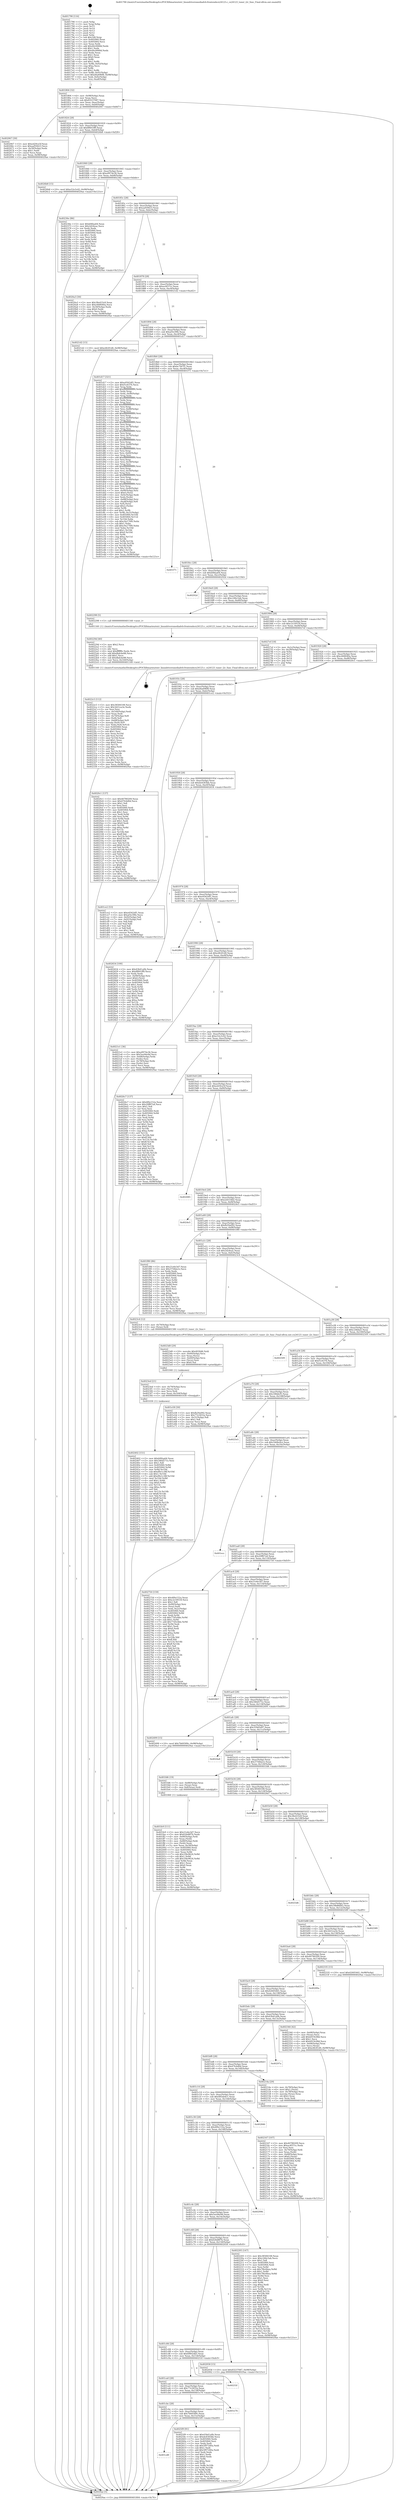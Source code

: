 digraph "0x401790" {
  label = "0x401790 (/mnt/c/Users/mathe/Desktop/tcc/POCII/binaries/extr_linuxdriversmediadvb-frontendscx24123.c_cx24123_tuner_i2c_func_Final-ollvm.out::main(0))"
  labelloc = "t"
  node[shape=record]

  Entry [label="",width=0.3,height=0.3,shape=circle,fillcolor=black,style=filled]
  "0x401804" [label="{
     0x401804 [32]\l
     | [instrs]\l
     &nbsp;&nbsp;0x401804 \<+6\>: mov -0x98(%rbp),%eax\l
     &nbsp;&nbsp;0x40180a \<+2\>: mov %eax,%ecx\l
     &nbsp;&nbsp;0x40180c \<+6\>: sub $0x83237087,%ecx\l
     &nbsp;&nbsp;0x401812 \<+6\>: mov %eax,-0xac(%rbp)\l
     &nbsp;&nbsp;0x401818 \<+6\>: mov %ecx,-0xb0(%rbp)\l
     &nbsp;&nbsp;0x40181e \<+6\>: je 0000000000402067 \<main+0x8d7\>\l
  }"]
  "0x402067" [label="{
     0x402067 [30]\l
     | [instrs]\l
     &nbsp;&nbsp;0x402067 \<+5\>: mov $0xed29ce5f,%eax\l
     &nbsp;&nbsp;0x40206c \<+5\>: mov $0xaaf59423,%ecx\l
     &nbsp;&nbsp;0x402071 \<+3\>: mov -0x30(%rbp),%edx\l
     &nbsp;&nbsp;0x402074 \<+3\>: cmp $0x1,%edx\l
     &nbsp;&nbsp;0x402077 \<+3\>: cmovl %ecx,%eax\l
     &nbsp;&nbsp;0x40207a \<+6\>: mov %eax,-0x98(%rbp)\l
     &nbsp;&nbsp;0x402080 \<+5\>: jmp 00000000004029ae \<main+0x121e\>\l
  }"]
  "0x401824" [label="{
     0x401824 [28]\l
     | [instrs]\l
     &nbsp;&nbsp;0x401824 \<+5\>: jmp 0000000000401829 \<main+0x99\>\l
     &nbsp;&nbsp;0x401829 \<+6\>: mov -0xac(%rbp),%eax\l
     &nbsp;&nbsp;0x40182f \<+5\>: sub $0x8f601ff9,%eax\l
     &nbsp;&nbsp;0x401834 \<+6\>: mov %eax,-0xb4(%rbp)\l
     &nbsp;&nbsp;0x40183a \<+6\>: je 00000000004026b8 \<main+0xf28\>\l
  }"]
  Exit [label="",width=0.3,height=0.3,shape=circle,fillcolor=black,style=filled,peripheries=2]
  "0x4026b8" [label="{
     0x4026b8 [15]\l
     | [instrs]\l
     &nbsp;&nbsp;0x4026b8 \<+10\>: movl $0xe52e3c42,-0x98(%rbp)\l
     &nbsp;&nbsp;0x4026c2 \<+5\>: jmp 00000000004029ae \<main+0x121e\>\l
  }"]
  "0x401840" [label="{
     0x401840 [28]\l
     | [instrs]\l
     &nbsp;&nbsp;0x401840 \<+5\>: jmp 0000000000401845 \<main+0xb5\>\l
     &nbsp;&nbsp;0x401845 \<+6\>: mov -0xac(%rbp),%eax\l
     &nbsp;&nbsp;0x40184b \<+5\>: sub $0xa9974e36,%eax\l
     &nbsp;&nbsp;0x401850 \<+6\>: mov %eax,-0xb8(%rbp)\l
     &nbsp;&nbsp;0x401856 \<+6\>: je 000000000040236e \<main+0xbde\>\l
  }"]
  "0x401cd8" [label="{
     0x401cd8\l
  }", style=dashed]
  "0x40236e" [label="{
     0x40236e [86]\l
     | [instrs]\l
     &nbsp;&nbsp;0x40236e \<+5\>: mov $0xbf4faa64,%eax\l
     &nbsp;&nbsp;0x402373 \<+5\>: mov $0x2d24eac,%ecx\l
     &nbsp;&nbsp;0x402378 \<+2\>: xor %edx,%edx\l
     &nbsp;&nbsp;0x40237a \<+7\>: mov 0x405060,%esi\l
     &nbsp;&nbsp;0x402381 \<+7\>: mov 0x405064,%edi\l
     &nbsp;&nbsp;0x402388 \<+3\>: sub $0x1,%edx\l
     &nbsp;&nbsp;0x40238b \<+3\>: mov %esi,%r8d\l
     &nbsp;&nbsp;0x40238e \<+3\>: add %edx,%r8d\l
     &nbsp;&nbsp;0x402391 \<+4\>: imul %r8d,%esi\l
     &nbsp;&nbsp;0x402395 \<+3\>: and $0x1,%esi\l
     &nbsp;&nbsp;0x402398 \<+3\>: cmp $0x0,%esi\l
     &nbsp;&nbsp;0x40239b \<+4\>: sete %r9b\l
     &nbsp;&nbsp;0x40239f \<+3\>: cmp $0xa,%edi\l
     &nbsp;&nbsp;0x4023a2 \<+4\>: setl %r10b\l
     &nbsp;&nbsp;0x4023a6 \<+3\>: mov %r9b,%r11b\l
     &nbsp;&nbsp;0x4023a9 \<+3\>: and %r10b,%r11b\l
     &nbsp;&nbsp;0x4023ac \<+3\>: xor %r10b,%r9b\l
     &nbsp;&nbsp;0x4023af \<+3\>: or %r9b,%r11b\l
     &nbsp;&nbsp;0x4023b2 \<+4\>: test $0x1,%r11b\l
     &nbsp;&nbsp;0x4023b6 \<+3\>: cmovne %ecx,%eax\l
     &nbsp;&nbsp;0x4023b9 \<+6\>: mov %eax,-0x98(%rbp)\l
     &nbsp;&nbsp;0x4023bf \<+5\>: jmp 00000000004029ae \<main+0x121e\>\l
  }"]
  "0x40185c" [label="{
     0x40185c [28]\l
     | [instrs]\l
     &nbsp;&nbsp;0x40185c \<+5\>: jmp 0000000000401861 \<main+0xd1\>\l
     &nbsp;&nbsp;0x401861 \<+6\>: mov -0xac(%rbp),%eax\l
     &nbsp;&nbsp;0x401867 \<+5\>: sub $0xaaf59423,%eax\l
     &nbsp;&nbsp;0x40186c \<+6\>: mov %eax,-0xbc(%rbp)\l
     &nbsp;&nbsp;0x401872 \<+6\>: je 00000000004020a3 \<main+0x913\>\l
  }"]
  "0x4025f9" [label="{
     0x4025f9 [91]\l
     | [instrs]\l
     &nbsp;&nbsp;0x4025f9 \<+5\>: mov $0x43b41a0b,%eax\l
     &nbsp;&nbsp;0x4025fe \<+5\>: mov $0xde4583bb,%ecx\l
     &nbsp;&nbsp;0x402603 \<+7\>: mov 0x405060,%edx\l
     &nbsp;&nbsp;0x40260a \<+7\>: mov 0x405064,%esi\l
     &nbsp;&nbsp;0x402611 \<+2\>: mov %edx,%edi\l
     &nbsp;&nbsp;0x402613 \<+6\>: sub $0x5f97240a,%edi\l
     &nbsp;&nbsp;0x402619 \<+3\>: sub $0x1,%edi\l
     &nbsp;&nbsp;0x40261c \<+6\>: add $0x5f97240a,%edi\l
     &nbsp;&nbsp;0x402622 \<+3\>: imul %edi,%edx\l
     &nbsp;&nbsp;0x402625 \<+3\>: and $0x1,%edx\l
     &nbsp;&nbsp;0x402628 \<+3\>: cmp $0x0,%edx\l
     &nbsp;&nbsp;0x40262b \<+4\>: sete %r8b\l
     &nbsp;&nbsp;0x40262f \<+3\>: cmp $0xa,%esi\l
     &nbsp;&nbsp;0x402632 \<+4\>: setl %r9b\l
     &nbsp;&nbsp;0x402636 \<+3\>: mov %r8b,%r10b\l
     &nbsp;&nbsp;0x402639 \<+3\>: and %r9b,%r10b\l
     &nbsp;&nbsp;0x40263c \<+3\>: xor %r9b,%r8b\l
     &nbsp;&nbsp;0x40263f \<+3\>: or %r8b,%r10b\l
     &nbsp;&nbsp;0x402642 \<+4\>: test $0x1,%r10b\l
     &nbsp;&nbsp;0x402646 \<+3\>: cmovne %ecx,%eax\l
     &nbsp;&nbsp;0x402649 \<+6\>: mov %eax,-0x98(%rbp)\l
     &nbsp;&nbsp;0x40264f \<+5\>: jmp 00000000004029ae \<main+0x121e\>\l
  }"]
  "0x4020a3" [label="{
     0x4020a3 [30]\l
     | [instrs]\l
     &nbsp;&nbsp;0x4020a3 \<+5\>: mov $0x38e433c8,%eax\l
     &nbsp;&nbsp;0x4020a8 \<+5\>: mov $0xc668040a,%ecx\l
     &nbsp;&nbsp;0x4020ad \<+3\>: mov -0x30(%rbp),%edx\l
     &nbsp;&nbsp;0x4020b0 \<+3\>: cmp $0x0,%edx\l
     &nbsp;&nbsp;0x4020b3 \<+3\>: cmove %ecx,%eax\l
     &nbsp;&nbsp;0x4020b6 \<+6\>: mov %eax,-0x98(%rbp)\l
     &nbsp;&nbsp;0x4020bc \<+5\>: jmp 00000000004029ae \<main+0x121e\>\l
  }"]
  "0x401878" [label="{
     0x401878 [28]\l
     | [instrs]\l
     &nbsp;&nbsp;0x401878 \<+5\>: jmp 000000000040187d \<main+0xed\>\l
     &nbsp;&nbsp;0x40187d \<+6\>: mov -0xac(%rbp),%eax\l
     &nbsp;&nbsp;0x401883 \<+5\>: sub $0xac4f37cc,%eax\l
     &nbsp;&nbsp;0x401888 \<+6\>: mov %eax,-0xc0(%rbp)\l
     &nbsp;&nbsp;0x40188e \<+6\>: je 00000000004021d2 \<main+0xa42\>\l
  }"]
  "0x401cbc" [label="{
     0x401cbc [28]\l
     | [instrs]\l
     &nbsp;&nbsp;0x401cbc \<+5\>: jmp 0000000000401cc1 \<main+0x531\>\l
     &nbsp;&nbsp;0x401cc1 \<+6\>: mov -0xac(%rbp),%eax\l
     &nbsp;&nbsp;0x401cc7 \<+5\>: sub $0x7b60589c,%eax\l
     &nbsp;&nbsp;0x401ccc \<+6\>: mov %eax,-0x15c(%rbp)\l
     &nbsp;&nbsp;0x401cd2 \<+6\>: je 00000000004025f9 \<main+0xe69\>\l
  }"]
  "0x4021d2" [label="{
     0x4021d2 [15]\l
     | [instrs]\l
     &nbsp;&nbsp;0x4021d2 \<+10\>: movl $0xe4fc81d0,-0x98(%rbp)\l
     &nbsp;&nbsp;0x4021dc \<+5\>: jmp 00000000004029ae \<main+0x121e\>\l
  }"]
  "0x401894" [label="{
     0x401894 [28]\l
     | [instrs]\l
     &nbsp;&nbsp;0x401894 \<+5\>: jmp 0000000000401899 \<main+0x109\>\l
     &nbsp;&nbsp;0x401899 \<+6\>: mov -0xac(%rbp),%eax\l
     &nbsp;&nbsp;0x40189f \<+5\>: sub $0xaf3e39fe,%eax\l
     &nbsp;&nbsp;0x4018a4 \<+6\>: mov %eax,-0xc4(%rbp)\l
     &nbsp;&nbsp;0x4018aa \<+6\>: je 0000000000401d17 \<main+0x587\>\l
  }"]
  "0x401e76" [label="{
     0x401e76\l
  }", style=dashed]
  "0x401d17" [label="{
     0x401d17 [321]\l
     | [instrs]\l
     &nbsp;&nbsp;0x401d17 \<+5\>: mov $0xe0562df1,%eax\l
     &nbsp;&nbsp;0x401d1c \<+5\>: mov $0xf1e4376,%ecx\l
     &nbsp;&nbsp;0x401d21 \<+3\>: mov %rsp,%rdx\l
     &nbsp;&nbsp;0x401d24 \<+4\>: add $0xfffffffffffffff0,%rdx\l
     &nbsp;&nbsp;0x401d28 \<+3\>: mov %rdx,%rsp\l
     &nbsp;&nbsp;0x401d2b \<+7\>: mov %rdx,-0x90(%rbp)\l
     &nbsp;&nbsp;0x401d32 \<+3\>: mov %rsp,%rdx\l
     &nbsp;&nbsp;0x401d35 \<+4\>: add $0xfffffffffffffff0,%rdx\l
     &nbsp;&nbsp;0x401d39 \<+3\>: mov %rdx,%rsp\l
     &nbsp;&nbsp;0x401d3c \<+3\>: mov %rsp,%rsi\l
     &nbsp;&nbsp;0x401d3f \<+4\>: add $0xfffffffffffffff0,%rsi\l
     &nbsp;&nbsp;0x401d43 \<+3\>: mov %rsi,%rsp\l
     &nbsp;&nbsp;0x401d46 \<+7\>: mov %rsi,-0x88(%rbp)\l
     &nbsp;&nbsp;0x401d4d \<+3\>: mov %rsp,%rsi\l
     &nbsp;&nbsp;0x401d50 \<+4\>: add $0xfffffffffffffff0,%rsi\l
     &nbsp;&nbsp;0x401d54 \<+3\>: mov %rsi,%rsp\l
     &nbsp;&nbsp;0x401d57 \<+4\>: mov %rsi,-0x80(%rbp)\l
     &nbsp;&nbsp;0x401d5b \<+3\>: mov %rsp,%rsi\l
     &nbsp;&nbsp;0x401d5e \<+4\>: add $0xfffffffffffffff0,%rsi\l
     &nbsp;&nbsp;0x401d62 \<+3\>: mov %rsi,%rsp\l
     &nbsp;&nbsp;0x401d65 \<+4\>: mov %rsi,-0x78(%rbp)\l
     &nbsp;&nbsp;0x401d69 \<+3\>: mov %rsp,%rsi\l
     &nbsp;&nbsp;0x401d6c \<+4\>: add $0xfffffffffffffff0,%rsi\l
     &nbsp;&nbsp;0x401d70 \<+3\>: mov %rsi,%rsp\l
     &nbsp;&nbsp;0x401d73 \<+4\>: mov %rsi,-0x70(%rbp)\l
     &nbsp;&nbsp;0x401d77 \<+3\>: mov %rsp,%rsi\l
     &nbsp;&nbsp;0x401d7a \<+4\>: add $0xfffffffffffffff0,%rsi\l
     &nbsp;&nbsp;0x401d7e \<+3\>: mov %rsi,%rsp\l
     &nbsp;&nbsp;0x401d81 \<+4\>: mov %rsi,-0x68(%rbp)\l
     &nbsp;&nbsp;0x401d85 \<+3\>: mov %rsp,%rsi\l
     &nbsp;&nbsp;0x401d88 \<+4\>: add $0xfffffffffffffff0,%rsi\l
     &nbsp;&nbsp;0x401d8c \<+3\>: mov %rsi,%rsp\l
     &nbsp;&nbsp;0x401d8f \<+4\>: mov %rsi,-0x60(%rbp)\l
     &nbsp;&nbsp;0x401d93 \<+3\>: mov %rsp,%rsi\l
     &nbsp;&nbsp;0x401d96 \<+4\>: add $0xfffffffffffffff0,%rsi\l
     &nbsp;&nbsp;0x401d9a \<+3\>: mov %rsi,%rsp\l
     &nbsp;&nbsp;0x401d9d \<+4\>: mov %rsi,-0x58(%rbp)\l
     &nbsp;&nbsp;0x401da1 \<+3\>: mov %rsp,%rsi\l
     &nbsp;&nbsp;0x401da4 \<+4\>: add $0xfffffffffffffff0,%rsi\l
     &nbsp;&nbsp;0x401da8 \<+3\>: mov %rsi,%rsp\l
     &nbsp;&nbsp;0x401dab \<+4\>: mov %rsi,-0x50(%rbp)\l
     &nbsp;&nbsp;0x401daf \<+3\>: mov %rsp,%rsi\l
     &nbsp;&nbsp;0x401db2 \<+4\>: add $0xfffffffffffffff0,%rsi\l
     &nbsp;&nbsp;0x401db6 \<+3\>: mov %rsi,%rsp\l
     &nbsp;&nbsp;0x401db9 \<+4\>: mov %rsi,-0x48(%rbp)\l
     &nbsp;&nbsp;0x401dbd \<+3\>: mov %rsp,%rsi\l
     &nbsp;&nbsp;0x401dc0 \<+4\>: add $0xfffffffffffffff0,%rsi\l
     &nbsp;&nbsp;0x401dc4 \<+3\>: mov %rsi,%rsp\l
     &nbsp;&nbsp;0x401dc7 \<+4\>: mov %rsi,-0x40(%rbp)\l
     &nbsp;&nbsp;0x401dcb \<+7\>: mov -0x90(%rbp),%rsi\l
     &nbsp;&nbsp;0x401dd2 \<+6\>: movl $0x0,(%rsi)\l
     &nbsp;&nbsp;0x401dd8 \<+6\>: mov -0x9c(%rbp),%edi\l
     &nbsp;&nbsp;0x401dde \<+2\>: mov %edi,(%rdx)\l
     &nbsp;&nbsp;0x401de0 \<+7\>: mov -0x88(%rbp),%rsi\l
     &nbsp;&nbsp;0x401de7 \<+7\>: mov -0xa8(%rbp),%r8\l
     &nbsp;&nbsp;0x401dee \<+3\>: mov %r8,(%rsi)\l
     &nbsp;&nbsp;0x401df1 \<+3\>: cmpl $0x2,(%rdx)\l
     &nbsp;&nbsp;0x401df4 \<+4\>: setne %r9b\l
     &nbsp;&nbsp;0x401df8 \<+4\>: and $0x1,%r9b\l
     &nbsp;&nbsp;0x401dfc \<+4\>: mov %r9b,-0x31(%rbp)\l
     &nbsp;&nbsp;0x401e00 \<+8\>: mov 0x405060,%r10d\l
     &nbsp;&nbsp;0x401e08 \<+8\>: mov 0x405064,%r11d\l
     &nbsp;&nbsp;0x401e10 \<+3\>: mov %r10d,%ebx\l
     &nbsp;&nbsp;0x401e13 \<+6\>: sub $0xc9a170f0,%ebx\l
     &nbsp;&nbsp;0x401e19 \<+3\>: sub $0x1,%ebx\l
     &nbsp;&nbsp;0x401e1c \<+6\>: add $0xc9a170f0,%ebx\l
     &nbsp;&nbsp;0x401e22 \<+4\>: imul %ebx,%r10d\l
     &nbsp;&nbsp;0x401e26 \<+4\>: and $0x1,%r10d\l
     &nbsp;&nbsp;0x401e2a \<+4\>: cmp $0x0,%r10d\l
     &nbsp;&nbsp;0x401e2e \<+4\>: sete %r9b\l
     &nbsp;&nbsp;0x401e32 \<+4\>: cmp $0xa,%r11d\l
     &nbsp;&nbsp;0x401e36 \<+4\>: setl %r14b\l
     &nbsp;&nbsp;0x401e3a \<+3\>: mov %r9b,%r15b\l
     &nbsp;&nbsp;0x401e3d \<+3\>: and %r14b,%r15b\l
     &nbsp;&nbsp;0x401e40 \<+3\>: xor %r14b,%r9b\l
     &nbsp;&nbsp;0x401e43 \<+3\>: or %r9b,%r15b\l
     &nbsp;&nbsp;0x401e46 \<+4\>: test $0x1,%r15b\l
     &nbsp;&nbsp;0x401e4a \<+3\>: cmovne %ecx,%eax\l
     &nbsp;&nbsp;0x401e4d \<+6\>: mov %eax,-0x98(%rbp)\l
     &nbsp;&nbsp;0x401e53 \<+5\>: jmp 00000000004029ae \<main+0x121e\>\l
  }"]
  "0x4018b0" [label="{
     0x4018b0 [28]\l
     | [instrs]\l
     &nbsp;&nbsp;0x4018b0 \<+5\>: jmp 00000000004018b5 \<main+0x125\>\l
     &nbsp;&nbsp;0x4018b5 \<+6\>: mov -0xac(%rbp),%eax\l
     &nbsp;&nbsp;0x4018bb \<+5\>: sub $0xbc7fd7f1,%eax\l
     &nbsp;&nbsp;0x4018c0 \<+6\>: mov %eax,-0xc8(%rbp)\l
     &nbsp;&nbsp;0x4018c6 \<+6\>: je 0000000000401f71 \<main+0x7e1\>\l
  }"]
  "0x401ca0" [label="{
     0x401ca0 [28]\l
     | [instrs]\l
     &nbsp;&nbsp;0x401ca0 \<+5\>: jmp 0000000000401ca5 \<main+0x515\>\l
     &nbsp;&nbsp;0x401ca5 \<+6\>: mov -0xac(%rbp),%eax\l
     &nbsp;&nbsp;0x401cab \<+5\>: sub $0x77e3455a,%eax\l
     &nbsp;&nbsp;0x401cb0 \<+6\>: mov %eax,-0x158(%rbp)\l
     &nbsp;&nbsp;0x401cb6 \<+6\>: je 0000000000401e76 \<main+0x6e6\>\l
  }"]
  "0x401f71" [label="{
     0x401f71\l
  }", style=dashed]
  "0x4018cc" [label="{
     0x4018cc [28]\l
     | [instrs]\l
     &nbsp;&nbsp;0x4018cc \<+5\>: jmp 00000000004018d1 \<main+0x141\>\l
     &nbsp;&nbsp;0x4018d1 \<+6\>: mov -0xac(%rbp),%eax\l
     &nbsp;&nbsp;0x4018d7 \<+5\>: sub $0xbf4faa64,%eax\l
     &nbsp;&nbsp;0x4018dc \<+6\>: mov %eax,-0xcc(%rbp)\l
     &nbsp;&nbsp;0x4018e2 \<+6\>: je 000000000040292d \<main+0x119d\>\l
  }"]
  "0x40255f" [label="{
     0x40255f\l
  }", style=dashed]
  "0x40292d" [label="{
     0x40292d\l
  }", style=dashed]
  "0x4018e8" [label="{
     0x4018e8 [28]\l
     | [instrs]\l
     &nbsp;&nbsp;0x4018e8 \<+5\>: jmp 00000000004018ed \<main+0x15d\>\l
     &nbsp;&nbsp;0x4018ed \<+6\>: mov -0xac(%rbp),%eax\l
     &nbsp;&nbsp;0x4018f3 \<+5\>: sub $0xc246c5ab,%eax\l
     &nbsp;&nbsp;0x4018f8 \<+6\>: mov %eax,-0xd0(%rbp)\l
     &nbsp;&nbsp;0x4018fe \<+6\>: je 0000000000402298 \<main+0xb08\>\l
  }"]
  "0x402402" [label="{
     0x402402 [151]\l
     | [instrs]\l
     &nbsp;&nbsp;0x402402 \<+5\>: mov $0xbf4faa64,%eax\l
     &nbsp;&nbsp;0x402407 \<+5\>: mov $0x346d571e,%esi\l
     &nbsp;&nbsp;0x40240c \<+2\>: mov $0x1,%dl\l
     &nbsp;&nbsp;0x40240e \<+8\>: mov 0x405060,%r8d\l
     &nbsp;&nbsp;0x402416 \<+8\>: mov 0x405064,%r9d\l
     &nbsp;&nbsp;0x40241e \<+3\>: mov %r8d,%r10d\l
     &nbsp;&nbsp;0x402421 \<+7\>: sub $0xd9e1c38f,%r10d\l
     &nbsp;&nbsp;0x402428 \<+4\>: sub $0x1,%r10d\l
     &nbsp;&nbsp;0x40242c \<+7\>: add $0xd9e1c38f,%r10d\l
     &nbsp;&nbsp;0x402433 \<+4\>: imul %r10d,%r8d\l
     &nbsp;&nbsp;0x402437 \<+4\>: and $0x1,%r8d\l
     &nbsp;&nbsp;0x40243b \<+4\>: cmp $0x0,%r8d\l
     &nbsp;&nbsp;0x40243f \<+4\>: sete %r11b\l
     &nbsp;&nbsp;0x402443 \<+4\>: cmp $0xa,%r9d\l
     &nbsp;&nbsp;0x402447 \<+3\>: setl %bl\l
     &nbsp;&nbsp;0x40244a \<+3\>: mov %r11b,%r14b\l
     &nbsp;&nbsp;0x40244d \<+4\>: xor $0xff,%r14b\l
     &nbsp;&nbsp;0x402451 \<+3\>: mov %bl,%r15b\l
     &nbsp;&nbsp;0x402454 \<+4\>: xor $0xff,%r15b\l
     &nbsp;&nbsp;0x402458 \<+3\>: xor $0x1,%dl\l
     &nbsp;&nbsp;0x40245b \<+3\>: mov %r14b,%r12b\l
     &nbsp;&nbsp;0x40245e \<+4\>: and $0xff,%r12b\l
     &nbsp;&nbsp;0x402462 \<+3\>: and %dl,%r11b\l
     &nbsp;&nbsp;0x402465 \<+3\>: mov %r15b,%r13b\l
     &nbsp;&nbsp;0x402468 \<+4\>: and $0xff,%r13b\l
     &nbsp;&nbsp;0x40246c \<+2\>: and %dl,%bl\l
     &nbsp;&nbsp;0x40246e \<+3\>: or %r11b,%r12b\l
     &nbsp;&nbsp;0x402471 \<+3\>: or %bl,%r13b\l
     &nbsp;&nbsp;0x402474 \<+3\>: xor %r13b,%r12b\l
     &nbsp;&nbsp;0x402477 \<+3\>: or %r15b,%r14b\l
     &nbsp;&nbsp;0x40247a \<+4\>: xor $0xff,%r14b\l
     &nbsp;&nbsp;0x40247e \<+3\>: or $0x1,%dl\l
     &nbsp;&nbsp;0x402481 \<+3\>: and %dl,%r14b\l
     &nbsp;&nbsp;0x402484 \<+3\>: or %r14b,%r12b\l
     &nbsp;&nbsp;0x402487 \<+4\>: test $0x1,%r12b\l
     &nbsp;&nbsp;0x40248b \<+3\>: cmovne %esi,%eax\l
     &nbsp;&nbsp;0x40248e \<+6\>: mov %eax,-0x98(%rbp)\l
     &nbsp;&nbsp;0x402494 \<+5\>: jmp 00000000004029ae \<main+0x121e\>\l
  }"]
  "0x402298" [label="{
     0x402298 [5]\l
     | [instrs]\l
     &nbsp;&nbsp;0x402298 \<+5\>: call 0000000000401160 \<next_i\>\l
     | [calls]\l
     &nbsp;&nbsp;0x401160 \{1\} (/mnt/c/Users/mathe/Desktop/tcc/POCII/binaries/extr_linuxdriversmediadvb-frontendscx24123.c_cx24123_tuner_i2c_func_Final-ollvm.out::next_i)\l
  }"]
  "0x401904" [label="{
     0x401904 [28]\l
     | [instrs]\l
     &nbsp;&nbsp;0x401904 \<+5\>: jmp 0000000000401909 \<main+0x179\>\l
     &nbsp;&nbsp;0x401909 \<+6\>: mov -0xac(%rbp),%eax\l
     &nbsp;&nbsp;0x40190f \<+5\>: sub $0xc2c59518,%eax\l
     &nbsp;&nbsp;0x401914 \<+6\>: mov %eax,-0xd4(%rbp)\l
     &nbsp;&nbsp;0x40191a \<+6\>: je 00000000004027ef \<main+0x105f\>\l
  }"]
  "0x4023ed" [label="{
     0x4023ed [21]\l
     | [instrs]\l
     &nbsp;&nbsp;0x4023ed \<+4\>: mov -0x70(%rbp),%rcx\l
     &nbsp;&nbsp;0x4023f1 \<+3\>: mov (%rcx),%rcx\l
     &nbsp;&nbsp;0x4023f4 \<+3\>: mov %rcx,%rdi\l
     &nbsp;&nbsp;0x4023f7 \<+6\>: mov %eax,-0x164(%rbp)\l
     &nbsp;&nbsp;0x4023fd \<+5\>: call 0000000000401030 \<free@plt\>\l
     | [calls]\l
     &nbsp;&nbsp;0x401030 \{1\} (unknown)\l
  }"]
  "0x4027ef" [label="{
     0x4027ef [18]\l
     | [instrs]\l
     &nbsp;&nbsp;0x4027ef \<+3\>: mov -0x2c(%rbp),%eax\l
     &nbsp;&nbsp;0x4027f2 \<+4\>: lea -0x28(%rbp),%rsp\l
     &nbsp;&nbsp;0x4027f6 \<+1\>: pop %rbx\l
     &nbsp;&nbsp;0x4027f7 \<+2\>: pop %r12\l
     &nbsp;&nbsp;0x4027f9 \<+2\>: pop %r13\l
     &nbsp;&nbsp;0x4027fb \<+2\>: pop %r14\l
     &nbsp;&nbsp;0x4027fd \<+2\>: pop %r15\l
     &nbsp;&nbsp;0x4027ff \<+1\>: pop %rbp\l
     &nbsp;&nbsp;0x402800 \<+1\>: ret\l
  }"]
  "0x401920" [label="{
     0x401920 [28]\l
     | [instrs]\l
     &nbsp;&nbsp;0x401920 \<+5\>: jmp 0000000000401925 \<main+0x195\>\l
     &nbsp;&nbsp;0x401925 \<+6\>: mov -0xac(%rbp),%eax\l
     &nbsp;&nbsp;0x40192b \<+5\>: sub $0xc668040a,%eax\l
     &nbsp;&nbsp;0x401930 \<+6\>: mov %eax,-0xd8(%rbp)\l
     &nbsp;&nbsp;0x401936 \<+6\>: je 00000000004020c1 \<main+0x931\>\l
  }"]
  "0x4023d0" [label="{
     0x4023d0 [29]\l
     | [instrs]\l
     &nbsp;&nbsp;0x4023d0 \<+10\>: movabs $0x4030d6,%rdi\l
     &nbsp;&nbsp;0x4023da \<+4\>: mov -0x60(%rbp),%rcx\l
     &nbsp;&nbsp;0x4023de \<+2\>: mov %eax,(%rcx)\l
     &nbsp;&nbsp;0x4023e0 \<+4\>: mov -0x60(%rbp),%rcx\l
     &nbsp;&nbsp;0x4023e4 \<+2\>: mov (%rcx),%esi\l
     &nbsp;&nbsp;0x4023e6 \<+2\>: mov $0x0,%al\l
     &nbsp;&nbsp;0x4023e8 \<+5\>: call 0000000000401040 \<printf@plt\>\l
     | [calls]\l
     &nbsp;&nbsp;0x401040 \{1\} (unknown)\l
  }"]
  "0x4020c1" [label="{
     0x4020c1 [137]\l
     | [instrs]\l
     &nbsp;&nbsp;0x4020c1 \<+5\>: mov $0x40780209,%eax\l
     &nbsp;&nbsp;0x4020c6 \<+5\>: mov $0x47fc6d0d,%ecx\l
     &nbsp;&nbsp;0x4020cb \<+2\>: mov $0x1,%dl\l
     &nbsp;&nbsp;0x4020cd \<+2\>: xor %esi,%esi\l
     &nbsp;&nbsp;0x4020cf \<+7\>: mov 0x405060,%edi\l
     &nbsp;&nbsp;0x4020d6 \<+8\>: mov 0x405064,%r8d\l
     &nbsp;&nbsp;0x4020de \<+3\>: sub $0x1,%esi\l
     &nbsp;&nbsp;0x4020e1 \<+3\>: mov %edi,%r9d\l
     &nbsp;&nbsp;0x4020e4 \<+3\>: add %esi,%r9d\l
     &nbsp;&nbsp;0x4020e7 \<+4\>: imul %r9d,%edi\l
     &nbsp;&nbsp;0x4020eb \<+3\>: and $0x1,%edi\l
     &nbsp;&nbsp;0x4020ee \<+3\>: cmp $0x0,%edi\l
     &nbsp;&nbsp;0x4020f1 \<+4\>: sete %r10b\l
     &nbsp;&nbsp;0x4020f5 \<+4\>: cmp $0xa,%r8d\l
     &nbsp;&nbsp;0x4020f9 \<+4\>: setl %r11b\l
     &nbsp;&nbsp;0x4020fd \<+3\>: mov %r10b,%bl\l
     &nbsp;&nbsp;0x402100 \<+3\>: xor $0xff,%bl\l
     &nbsp;&nbsp;0x402103 \<+3\>: mov %r11b,%r14b\l
     &nbsp;&nbsp;0x402106 \<+4\>: xor $0xff,%r14b\l
     &nbsp;&nbsp;0x40210a \<+3\>: xor $0x0,%dl\l
     &nbsp;&nbsp;0x40210d \<+3\>: mov %bl,%r15b\l
     &nbsp;&nbsp;0x402110 \<+4\>: and $0x0,%r15b\l
     &nbsp;&nbsp;0x402114 \<+3\>: and %dl,%r10b\l
     &nbsp;&nbsp;0x402117 \<+3\>: mov %r14b,%r12b\l
     &nbsp;&nbsp;0x40211a \<+4\>: and $0x0,%r12b\l
     &nbsp;&nbsp;0x40211e \<+3\>: and %dl,%r11b\l
     &nbsp;&nbsp;0x402121 \<+3\>: or %r10b,%r15b\l
     &nbsp;&nbsp;0x402124 \<+3\>: or %r11b,%r12b\l
     &nbsp;&nbsp;0x402127 \<+3\>: xor %r12b,%r15b\l
     &nbsp;&nbsp;0x40212a \<+3\>: or %r14b,%bl\l
     &nbsp;&nbsp;0x40212d \<+3\>: xor $0xff,%bl\l
     &nbsp;&nbsp;0x402130 \<+3\>: or $0x0,%dl\l
     &nbsp;&nbsp;0x402133 \<+2\>: and %dl,%bl\l
     &nbsp;&nbsp;0x402135 \<+3\>: or %bl,%r15b\l
     &nbsp;&nbsp;0x402138 \<+4\>: test $0x1,%r15b\l
     &nbsp;&nbsp;0x40213c \<+3\>: cmovne %ecx,%eax\l
     &nbsp;&nbsp;0x40213f \<+6\>: mov %eax,-0x98(%rbp)\l
     &nbsp;&nbsp;0x402145 \<+5\>: jmp 00000000004029ae \<main+0x121e\>\l
  }"]
  "0x40193c" [label="{
     0x40193c [28]\l
     | [instrs]\l
     &nbsp;&nbsp;0x40193c \<+5\>: jmp 0000000000401941 \<main+0x1b1\>\l
     &nbsp;&nbsp;0x401941 \<+6\>: mov -0xac(%rbp),%eax\l
     &nbsp;&nbsp;0x401947 \<+5\>: sub $0xd4a696f8,%eax\l
     &nbsp;&nbsp;0x40194c \<+6\>: mov %eax,-0xdc(%rbp)\l
     &nbsp;&nbsp;0x401952 \<+6\>: je 0000000000401ce2 \<main+0x552\>\l
  }"]
  "0x4022c5" [label="{
     0x4022c5 [112]\l
     | [instrs]\l
     &nbsp;&nbsp;0x4022c5 \<+5\>: mov $0x38584108,%ecx\l
     &nbsp;&nbsp;0x4022ca \<+5\>: mov $0x3d21ea3e,%edx\l
     &nbsp;&nbsp;0x4022cf \<+2\>: xor %esi,%esi\l
     &nbsp;&nbsp;0x4022d1 \<+6\>: mov -0x160(%rbp),%edi\l
     &nbsp;&nbsp;0x4022d7 \<+3\>: imul %eax,%edi\l
     &nbsp;&nbsp;0x4022da \<+4\>: mov -0x70(%rbp),%r8\l
     &nbsp;&nbsp;0x4022de \<+3\>: mov (%r8),%r8\l
     &nbsp;&nbsp;0x4022e1 \<+4\>: mov -0x68(%rbp),%r9\l
     &nbsp;&nbsp;0x4022e5 \<+3\>: movslq (%r9),%r9\l
     &nbsp;&nbsp;0x4022e8 \<+4\>: mov %edi,(%r8,%r9,4)\l
     &nbsp;&nbsp;0x4022ec \<+7\>: mov 0x405060,%eax\l
     &nbsp;&nbsp;0x4022f3 \<+7\>: mov 0x405064,%edi\l
     &nbsp;&nbsp;0x4022fa \<+3\>: sub $0x1,%esi\l
     &nbsp;&nbsp;0x4022fd \<+3\>: mov %eax,%r10d\l
     &nbsp;&nbsp;0x402300 \<+3\>: add %esi,%r10d\l
     &nbsp;&nbsp;0x402303 \<+4\>: imul %r10d,%eax\l
     &nbsp;&nbsp;0x402307 \<+3\>: and $0x1,%eax\l
     &nbsp;&nbsp;0x40230a \<+3\>: cmp $0x0,%eax\l
     &nbsp;&nbsp;0x40230d \<+4\>: sete %r11b\l
     &nbsp;&nbsp;0x402311 \<+3\>: cmp $0xa,%edi\l
     &nbsp;&nbsp;0x402314 \<+3\>: setl %bl\l
     &nbsp;&nbsp;0x402317 \<+3\>: mov %r11b,%r14b\l
     &nbsp;&nbsp;0x40231a \<+3\>: and %bl,%r14b\l
     &nbsp;&nbsp;0x40231d \<+3\>: xor %bl,%r11b\l
     &nbsp;&nbsp;0x402320 \<+3\>: or %r11b,%r14b\l
     &nbsp;&nbsp;0x402323 \<+4\>: test $0x1,%r14b\l
     &nbsp;&nbsp;0x402327 \<+3\>: cmovne %edx,%ecx\l
     &nbsp;&nbsp;0x40232a \<+6\>: mov %ecx,-0x98(%rbp)\l
     &nbsp;&nbsp;0x402330 \<+5\>: jmp 00000000004029ae \<main+0x121e\>\l
  }"]
  "0x401ce2" [label="{
     0x401ce2 [53]\l
     | [instrs]\l
     &nbsp;&nbsp;0x401ce2 \<+5\>: mov $0xe0562df1,%eax\l
     &nbsp;&nbsp;0x401ce7 \<+5\>: mov $0xaf3e39fe,%ecx\l
     &nbsp;&nbsp;0x401cec \<+6\>: mov -0x92(%rbp),%dl\l
     &nbsp;&nbsp;0x401cf2 \<+7\>: mov -0x91(%rbp),%sil\l
     &nbsp;&nbsp;0x401cf9 \<+3\>: mov %dl,%dil\l
     &nbsp;&nbsp;0x401cfc \<+3\>: and %sil,%dil\l
     &nbsp;&nbsp;0x401cff \<+3\>: xor %sil,%dl\l
     &nbsp;&nbsp;0x401d02 \<+3\>: or %dl,%dil\l
     &nbsp;&nbsp;0x401d05 \<+4\>: test $0x1,%dil\l
     &nbsp;&nbsp;0x401d09 \<+3\>: cmovne %ecx,%eax\l
     &nbsp;&nbsp;0x401d0c \<+6\>: mov %eax,-0x98(%rbp)\l
     &nbsp;&nbsp;0x401d12 \<+5\>: jmp 00000000004029ae \<main+0x121e\>\l
  }"]
  "0x401958" [label="{
     0x401958 [28]\l
     | [instrs]\l
     &nbsp;&nbsp;0x401958 \<+5\>: jmp 000000000040195d \<main+0x1cd\>\l
     &nbsp;&nbsp;0x40195d \<+6\>: mov -0xac(%rbp),%eax\l
     &nbsp;&nbsp;0x401963 \<+5\>: sub $0xde4583bb,%eax\l
     &nbsp;&nbsp;0x401968 \<+6\>: mov %eax,-0xe0(%rbp)\l
     &nbsp;&nbsp;0x40196e \<+6\>: je 0000000000402654 \<main+0xec4\>\l
  }"]
  "0x4029ae" [label="{
     0x4029ae [5]\l
     | [instrs]\l
     &nbsp;&nbsp;0x4029ae \<+5\>: jmp 0000000000401804 \<main+0x74\>\l
  }"]
  "0x401790" [label="{
     0x401790 [116]\l
     | [instrs]\l
     &nbsp;&nbsp;0x401790 \<+1\>: push %rbp\l
     &nbsp;&nbsp;0x401791 \<+3\>: mov %rsp,%rbp\l
     &nbsp;&nbsp;0x401794 \<+2\>: push %r15\l
     &nbsp;&nbsp;0x401796 \<+2\>: push %r14\l
     &nbsp;&nbsp;0x401798 \<+2\>: push %r13\l
     &nbsp;&nbsp;0x40179a \<+2\>: push %r12\l
     &nbsp;&nbsp;0x40179c \<+1\>: push %rbx\l
     &nbsp;&nbsp;0x40179d \<+7\>: sub $0x168,%rsp\l
     &nbsp;&nbsp;0x4017a4 \<+7\>: mov 0x405060,%eax\l
     &nbsp;&nbsp;0x4017ab \<+7\>: mov 0x405064,%ecx\l
     &nbsp;&nbsp;0x4017b2 \<+2\>: mov %eax,%edx\l
     &nbsp;&nbsp;0x4017b4 \<+6\>: add $0x44c0068d,%edx\l
     &nbsp;&nbsp;0x4017ba \<+3\>: sub $0x1,%edx\l
     &nbsp;&nbsp;0x4017bd \<+6\>: sub $0x44c0068d,%edx\l
     &nbsp;&nbsp;0x4017c3 \<+3\>: imul %edx,%eax\l
     &nbsp;&nbsp;0x4017c6 \<+3\>: and $0x1,%eax\l
     &nbsp;&nbsp;0x4017c9 \<+3\>: cmp $0x0,%eax\l
     &nbsp;&nbsp;0x4017cc \<+4\>: sete %r8b\l
     &nbsp;&nbsp;0x4017d0 \<+4\>: and $0x1,%r8b\l
     &nbsp;&nbsp;0x4017d4 \<+7\>: mov %r8b,-0x92(%rbp)\l
     &nbsp;&nbsp;0x4017db \<+3\>: cmp $0xa,%ecx\l
     &nbsp;&nbsp;0x4017de \<+4\>: setl %r8b\l
     &nbsp;&nbsp;0x4017e2 \<+4\>: and $0x1,%r8b\l
     &nbsp;&nbsp;0x4017e6 \<+7\>: mov %r8b,-0x91(%rbp)\l
     &nbsp;&nbsp;0x4017ed \<+10\>: movl $0xd4a696f8,-0x98(%rbp)\l
     &nbsp;&nbsp;0x4017f7 \<+6\>: mov %edi,-0x9c(%rbp)\l
     &nbsp;&nbsp;0x4017fd \<+7\>: mov %rsi,-0xa8(%rbp)\l
  }"]
  "0x40229d" [label="{
     0x40229d [40]\l
     | [instrs]\l
     &nbsp;&nbsp;0x40229d \<+5\>: mov $0x2,%ecx\l
     &nbsp;&nbsp;0x4022a2 \<+1\>: cltd\l
     &nbsp;&nbsp;0x4022a3 \<+2\>: idiv %ecx\l
     &nbsp;&nbsp;0x4022a5 \<+6\>: imul $0xfffffffe,%edx,%ecx\l
     &nbsp;&nbsp;0x4022ab \<+6\>: add $0xdbdcbe88,%ecx\l
     &nbsp;&nbsp;0x4022b1 \<+3\>: add $0x1,%ecx\l
     &nbsp;&nbsp;0x4022b4 \<+6\>: sub $0xdbdcbe88,%ecx\l
     &nbsp;&nbsp;0x4022ba \<+6\>: mov %ecx,-0x160(%rbp)\l
     &nbsp;&nbsp;0x4022c0 \<+5\>: call 0000000000401160 \<next_i\>\l
     | [calls]\l
     &nbsp;&nbsp;0x401160 \{1\} (/mnt/c/Users/mathe/Desktop/tcc/POCII/binaries/extr_linuxdriversmediadvb-frontendscx24123.c_cx24123_tuner_i2c_func_Final-ollvm.out::next_i)\l
  }"]
  "0x402167" [label="{
     0x402167 [107]\l
     | [instrs]\l
     &nbsp;&nbsp;0x402167 \<+5\>: mov $0x40780209,%ecx\l
     &nbsp;&nbsp;0x40216c \<+5\>: mov $0xac4f37cc,%edx\l
     &nbsp;&nbsp;0x402171 \<+2\>: xor %esi,%esi\l
     &nbsp;&nbsp;0x402173 \<+4\>: mov -0x70(%rbp),%rdi\l
     &nbsp;&nbsp;0x402177 \<+3\>: mov %rax,(%rdi)\l
     &nbsp;&nbsp;0x40217a \<+4\>: mov -0x68(%rbp),%rax\l
     &nbsp;&nbsp;0x40217e \<+6\>: movl $0x0,(%rax)\l
     &nbsp;&nbsp;0x402184 \<+8\>: mov 0x405060,%r8d\l
     &nbsp;&nbsp;0x40218c \<+8\>: mov 0x405064,%r9d\l
     &nbsp;&nbsp;0x402194 \<+3\>: sub $0x1,%esi\l
     &nbsp;&nbsp;0x402197 \<+3\>: mov %r8d,%r10d\l
     &nbsp;&nbsp;0x40219a \<+3\>: add %esi,%r10d\l
     &nbsp;&nbsp;0x40219d \<+4\>: imul %r10d,%r8d\l
     &nbsp;&nbsp;0x4021a1 \<+4\>: and $0x1,%r8d\l
     &nbsp;&nbsp;0x4021a5 \<+4\>: cmp $0x0,%r8d\l
     &nbsp;&nbsp;0x4021a9 \<+4\>: sete %r11b\l
     &nbsp;&nbsp;0x4021ad \<+4\>: cmp $0xa,%r9d\l
     &nbsp;&nbsp;0x4021b1 \<+3\>: setl %bl\l
     &nbsp;&nbsp;0x4021b4 \<+3\>: mov %r11b,%r14b\l
     &nbsp;&nbsp;0x4021b7 \<+3\>: and %bl,%r14b\l
     &nbsp;&nbsp;0x4021ba \<+3\>: xor %bl,%r11b\l
     &nbsp;&nbsp;0x4021bd \<+3\>: or %r11b,%r14b\l
     &nbsp;&nbsp;0x4021c0 \<+4\>: test $0x1,%r14b\l
     &nbsp;&nbsp;0x4021c4 \<+3\>: cmovne %edx,%ecx\l
     &nbsp;&nbsp;0x4021c7 \<+6\>: mov %ecx,-0x98(%rbp)\l
     &nbsp;&nbsp;0x4021cd \<+5\>: jmp 00000000004029ae \<main+0x121e\>\l
  }"]
  "0x402654" [label="{
     0x402654 [100]\l
     | [instrs]\l
     &nbsp;&nbsp;0x402654 \<+5\>: mov $0x43b41a0b,%eax\l
     &nbsp;&nbsp;0x402659 \<+5\>: mov $0x8f601ff9,%ecx\l
     &nbsp;&nbsp;0x40265e \<+2\>: xor %edx,%edx\l
     &nbsp;&nbsp;0x402660 \<+7\>: mov -0x90(%rbp),%rsi\l
     &nbsp;&nbsp;0x402667 \<+6\>: movl $0x0,(%rsi)\l
     &nbsp;&nbsp;0x40266d \<+7\>: mov 0x405060,%edi\l
     &nbsp;&nbsp;0x402674 \<+8\>: mov 0x405064,%r8d\l
     &nbsp;&nbsp;0x40267c \<+3\>: sub $0x1,%edx\l
     &nbsp;&nbsp;0x40267f \<+3\>: mov %edi,%r9d\l
     &nbsp;&nbsp;0x402682 \<+3\>: add %edx,%r9d\l
     &nbsp;&nbsp;0x402685 \<+4\>: imul %r9d,%edi\l
     &nbsp;&nbsp;0x402689 \<+3\>: and $0x1,%edi\l
     &nbsp;&nbsp;0x40268c \<+3\>: cmp $0x0,%edi\l
     &nbsp;&nbsp;0x40268f \<+4\>: sete %r10b\l
     &nbsp;&nbsp;0x402693 \<+4\>: cmp $0xa,%r8d\l
     &nbsp;&nbsp;0x402697 \<+4\>: setl %r11b\l
     &nbsp;&nbsp;0x40269b \<+3\>: mov %r10b,%bl\l
     &nbsp;&nbsp;0x40269e \<+3\>: and %r11b,%bl\l
     &nbsp;&nbsp;0x4026a1 \<+3\>: xor %r11b,%r10b\l
     &nbsp;&nbsp;0x4026a4 \<+3\>: or %r10b,%bl\l
     &nbsp;&nbsp;0x4026a7 \<+3\>: test $0x1,%bl\l
     &nbsp;&nbsp;0x4026aa \<+3\>: cmovne %ecx,%eax\l
     &nbsp;&nbsp;0x4026ad \<+6\>: mov %eax,-0x98(%rbp)\l
     &nbsp;&nbsp;0x4026b3 \<+5\>: jmp 00000000004029ae \<main+0x121e\>\l
  }"]
  "0x401974" [label="{
     0x401974 [28]\l
     | [instrs]\l
     &nbsp;&nbsp;0x401974 \<+5\>: jmp 0000000000401979 \<main+0x1e9\>\l
     &nbsp;&nbsp;0x401979 \<+6\>: mov -0xac(%rbp),%eax\l
     &nbsp;&nbsp;0x40197f \<+5\>: sub $0xe0562df1,%eax\l
     &nbsp;&nbsp;0x401984 \<+6\>: mov %eax,-0xe4(%rbp)\l
     &nbsp;&nbsp;0x40198a \<+6\>: je 0000000000402801 \<main+0x1071\>\l
  }"]
  "0x401c84" [label="{
     0x401c84 [28]\l
     | [instrs]\l
     &nbsp;&nbsp;0x401c84 \<+5\>: jmp 0000000000401c89 \<main+0x4f9\>\l
     &nbsp;&nbsp;0x401c89 \<+6\>: mov -0xac(%rbp),%eax\l
     &nbsp;&nbsp;0x401c8f \<+5\>: sub $0x6f802db5,%eax\l
     &nbsp;&nbsp;0x401c94 \<+6\>: mov %eax,-0x154(%rbp)\l
     &nbsp;&nbsp;0x401c9a \<+6\>: je 000000000040255f \<main+0xdcf\>\l
  }"]
  "0x402801" [label="{
     0x402801\l
  }", style=dashed]
  "0x401990" [label="{
     0x401990 [28]\l
     | [instrs]\l
     &nbsp;&nbsp;0x401990 \<+5\>: jmp 0000000000401995 \<main+0x205\>\l
     &nbsp;&nbsp;0x401995 \<+6\>: mov -0xac(%rbp),%eax\l
     &nbsp;&nbsp;0x40199b \<+5\>: sub $0xe4fc81d0,%eax\l
     &nbsp;&nbsp;0x4019a0 \<+6\>: mov %eax,-0xe8(%rbp)\l
     &nbsp;&nbsp;0x4019a6 \<+6\>: je 00000000004021e1 \<main+0xa51\>\l
  }"]
  "0x402058" [label="{
     0x402058 [15]\l
     | [instrs]\l
     &nbsp;&nbsp;0x402058 \<+10\>: movl $0x83237087,-0x98(%rbp)\l
     &nbsp;&nbsp;0x402062 \<+5\>: jmp 00000000004029ae \<main+0x121e\>\l
  }"]
  "0x4021e1" [label="{
     0x4021e1 [36]\l
     | [instrs]\l
     &nbsp;&nbsp;0x4021e1 \<+5\>: mov $0xa9974e36,%eax\l
     &nbsp;&nbsp;0x4021e6 \<+5\>: mov $0x5ee94e9d,%ecx\l
     &nbsp;&nbsp;0x4021eb \<+4\>: mov -0x68(%rbp),%rdx\l
     &nbsp;&nbsp;0x4021ef \<+2\>: mov (%rdx),%esi\l
     &nbsp;&nbsp;0x4021f1 \<+4\>: mov -0x78(%rbp),%rdx\l
     &nbsp;&nbsp;0x4021f5 \<+2\>: cmp (%rdx),%esi\l
     &nbsp;&nbsp;0x4021f7 \<+3\>: cmovl %ecx,%eax\l
     &nbsp;&nbsp;0x4021fa \<+6\>: mov %eax,-0x98(%rbp)\l
     &nbsp;&nbsp;0x402200 \<+5\>: jmp 00000000004029ae \<main+0x121e\>\l
  }"]
  "0x4019ac" [label="{
     0x4019ac [28]\l
     | [instrs]\l
     &nbsp;&nbsp;0x4019ac \<+5\>: jmp 00000000004019b1 \<main+0x221\>\l
     &nbsp;&nbsp;0x4019b1 \<+6\>: mov -0xac(%rbp),%eax\l
     &nbsp;&nbsp;0x4019b7 \<+5\>: sub $0xe52e3c42,%eax\l
     &nbsp;&nbsp;0x4019bc \<+6\>: mov %eax,-0xec(%rbp)\l
     &nbsp;&nbsp;0x4019c2 \<+6\>: je 00000000004026c7 \<main+0xf37\>\l
  }"]
  "0x401c68" [label="{
     0x401c68 [28]\l
     | [instrs]\l
     &nbsp;&nbsp;0x401c68 \<+5\>: jmp 0000000000401c6d \<main+0x4dd\>\l
     &nbsp;&nbsp;0x401c6d \<+6\>: mov -0xac(%rbp),%eax\l
     &nbsp;&nbsp;0x401c73 \<+5\>: sub $0x626d8f7b,%eax\l
     &nbsp;&nbsp;0x401c78 \<+6\>: mov %eax,-0x150(%rbp)\l
     &nbsp;&nbsp;0x401c7e \<+6\>: je 0000000000402058 \<main+0x8c8\>\l
  }"]
  "0x4026c7" [label="{
     0x4026c7 [137]\l
     | [instrs]\l
     &nbsp;&nbsp;0x4026c7 \<+5\>: mov $0x4f0e152a,%eax\l
     &nbsp;&nbsp;0x4026cc \<+5\>: mov $0x20ff07a4,%ecx\l
     &nbsp;&nbsp;0x4026d1 \<+2\>: mov $0x1,%dl\l
     &nbsp;&nbsp;0x4026d3 \<+2\>: xor %esi,%esi\l
     &nbsp;&nbsp;0x4026d5 \<+7\>: mov 0x405060,%edi\l
     &nbsp;&nbsp;0x4026dc \<+8\>: mov 0x405064,%r8d\l
     &nbsp;&nbsp;0x4026e4 \<+3\>: sub $0x1,%esi\l
     &nbsp;&nbsp;0x4026e7 \<+3\>: mov %edi,%r9d\l
     &nbsp;&nbsp;0x4026ea \<+3\>: add %esi,%r9d\l
     &nbsp;&nbsp;0x4026ed \<+4\>: imul %r9d,%edi\l
     &nbsp;&nbsp;0x4026f1 \<+3\>: and $0x1,%edi\l
     &nbsp;&nbsp;0x4026f4 \<+3\>: cmp $0x0,%edi\l
     &nbsp;&nbsp;0x4026f7 \<+4\>: sete %r10b\l
     &nbsp;&nbsp;0x4026fb \<+4\>: cmp $0xa,%r8d\l
     &nbsp;&nbsp;0x4026ff \<+4\>: setl %r11b\l
     &nbsp;&nbsp;0x402703 \<+3\>: mov %r10b,%bl\l
     &nbsp;&nbsp;0x402706 \<+3\>: xor $0xff,%bl\l
     &nbsp;&nbsp;0x402709 \<+3\>: mov %r11b,%r14b\l
     &nbsp;&nbsp;0x40270c \<+4\>: xor $0xff,%r14b\l
     &nbsp;&nbsp;0x402710 \<+3\>: xor $0x0,%dl\l
     &nbsp;&nbsp;0x402713 \<+3\>: mov %bl,%r15b\l
     &nbsp;&nbsp;0x402716 \<+4\>: and $0x0,%r15b\l
     &nbsp;&nbsp;0x40271a \<+3\>: and %dl,%r10b\l
     &nbsp;&nbsp;0x40271d \<+3\>: mov %r14b,%r12b\l
     &nbsp;&nbsp;0x402720 \<+4\>: and $0x0,%r12b\l
     &nbsp;&nbsp;0x402724 \<+3\>: and %dl,%r11b\l
     &nbsp;&nbsp;0x402727 \<+3\>: or %r10b,%r15b\l
     &nbsp;&nbsp;0x40272a \<+3\>: or %r11b,%r12b\l
     &nbsp;&nbsp;0x40272d \<+3\>: xor %r12b,%r15b\l
     &nbsp;&nbsp;0x402730 \<+3\>: or %r14b,%bl\l
     &nbsp;&nbsp;0x402733 \<+3\>: xor $0xff,%bl\l
     &nbsp;&nbsp;0x402736 \<+3\>: or $0x0,%dl\l
     &nbsp;&nbsp;0x402739 \<+2\>: and %dl,%bl\l
     &nbsp;&nbsp;0x40273b \<+3\>: or %bl,%r15b\l
     &nbsp;&nbsp;0x40273e \<+4\>: test $0x1,%r15b\l
     &nbsp;&nbsp;0x402742 \<+3\>: cmovne %ecx,%eax\l
     &nbsp;&nbsp;0x402745 \<+6\>: mov %eax,-0x98(%rbp)\l
     &nbsp;&nbsp;0x40274b \<+5\>: jmp 00000000004029ae \<main+0x121e\>\l
  }"]
  "0x4019c8" [label="{
     0x4019c8 [28]\l
     | [instrs]\l
     &nbsp;&nbsp;0x4019c8 \<+5\>: jmp 00000000004019cd \<main+0x23d\>\l
     &nbsp;&nbsp;0x4019cd \<+6\>: mov -0xac(%rbp),%eax\l
     &nbsp;&nbsp;0x4019d3 \<+5\>: sub $0xed29ce5f,%eax\l
     &nbsp;&nbsp;0x4019d8 \<+6\>: mov %eax,-0xf0(%rbp)\l
     &nbsp;&nbsp;0x4019de \<+6\>: je 0000000000402085 \<main+0x8f5\>\l
  }"]
  "0x402205" [label="{
     0x402205 [147]\l
     | [instrs]\l
     &nbsp;&nbsp;0x402205 \<+5\>: mov $0x38584108,%eax\l
     &nbsp;&nbsp;0x40220a \<+5\>: mov $0xc246c5ab,%ecx\l
     &nbsp;&nbsp;0x40220f \<+2\>: mov $0x1,%dl\l
     &nbsp;&nbsp;0x402211 \<+7\>: mov 0x405060,%esi\l
     &nbsp;&nbsp;0x402218 \<+7\>: mov 0x405064,%edi\l
     &nbsp;&nbsp;0x40221f \<+3\>: mov %esi,%r8d\l
     &nbsp;&nbsp;0x402222 \<+7\>: sub $0x7f6c6bea,%r8d\l
     &nbsp;&nbsp;0x402229 \<+4\>: sub $0x1,%r8d\l
     &nbsp;&nbsp;0x40222d \<+7\>: add $0x7f6c6bea,%r8d\l
     &nbsp;&nbsp;0x402234 \<+4\>: imul %r8d,%esi\l
     &nbsp;&nbsp;0x402238 \<+3\>: and $0x1,%esi\l
     &nbsp;&nbsp;0x40223b \<+3\>: cmp $0x0,%esi\l
     &nbsp;&nbsp;0x40223e \<+4\>: sete %r9b\l
     &nbsp;&nbsp;0x402242 \<+3\>: cmp $0xa,%edi\l
     &nbsp;&nbsp;0x402245 \<+4\>: setl %r10b\l
     &nbsp;&nbsp;0x402249 \<+3\>: mov %r9b,%r11b\l
     &nbsp;&nbsp;0x40224c \<+4\>: xor $0xff,%r11b\l
     &nbsp;&nbsp;0x402250 \<+3\>: mov %r10b,%bl\l
     &nbsp;&nbsp;0x402253 \<+3\>: xor $0xff,%bl\l
     &nbsp;&nbsp;0x402256 \<+3\>: xor $0x1,%dl\l
     &nbsp;&nbsp;0x402259 \<+3\>: mov %r11b,%r14b\l
     &nbsp;&nbsp;0x40225c \<+4\>: and $0xff,%r14b\l
     &nbsp;&nbsp;0x402260 \<+3\>: and %dl,%r9b\l
     &nbsp;&nbsp;0x402263 \<+3\>: mov %bl,%r15b\l
     &nbsp;&nbsp;0x402266 \<+4\>: and $0xff,%r15b\l
     &nbsp;&nbsp;0x40226a \<+3\>: and %dl,%r10b\l
     &nbsp;&nbsp;0x40226d \<+3\>: or %r9b,%r14b\l
     &nbsp;&nbsp;0x402270 \<+3\>: or %r10b,%r15b\l
     &nbsp;&nbsp;0x402273 \<+3\>: xor %r15b,%r14b\l
     &nbsp;&nbsp;0x402276 \<+3\>: or %bl,%r11b\l
     &nbsp;&nbsp;0x402279 \<+4\>: xor $0xff,%r11b\l
     &nbsp;&nbsp;0x40227d \<+3\>: or $0x1,%dl\l
     &nbsp;&nbsp;0x402280 \<+3\>: and %dl,%r11b\l
     &nbsp;&nbsp;0x402283 \<+3\>: or %r11b,%r14b\l
     &nbsp;&nbsp;0x402286 \<+4\>: test $0x1,%r14b\l
     &nbsp;&nbsp;0x40228a \<+3\>: cmovne %ecx,%eax\l
     &nbsp;&nbsp;0x40228d \<+6\>: mov %eax,-0x98(%rbp)\l
     &nbsp;&nbsp;0x402293 \<+5\>: jmp 00000000004029ae \<main+0x121e\>\l
  }"]
  "0x402085" [label="{
     0x402085\l
  }", style=dashed]
  "0x4019e4" [label="{
     0x4019e4 [28]\l
     | [instrs]\l
     &nbsp;&nbsp;0x4019e4 \<+5\>: jmp 00000000004019e9 \<main+0x259\>\l
     &nbsp;&nbsp;0x4019e9 \<+6\>: mov -0xac(%rbp),%eax\l
     &nbsp;&nbsp;0x4019ef \<+5\>: sub $0xee6518d2,%eax\l
     &nbsp;&nbsp;0x4019f4 \<+6\>: mov %eax,-0xf4(%rbp)\l
     &nbsp;&nbsp;0x4019fa \<+6\>: je 00000000004024e5 \<main+0xd55\>\l
  }"]
  "0x401c4c" [label="{
     0x401c4c [28]\l
     | [instrs]\l
     &nbsp;&nbsp;0x401c4c \<+5\>: jmp 0000000000401c51 \<main+0x4c1\>\l
     &nbsp;&nbsp;0x401c51 \<+6\>: mov -0xac(%rbp),%eax\l
     &nbsp;&nbsp;0x401c57 \<+5\>: sub $0x5ee94e9d,%eax\l
     &nbsp;&nbsp;0x401c5c \<+6\>: mov %eax,-0x14c(%rbp)\l
     &nbsp;&nbsp;0x401c62 \<+6\>: je 0000000000402205 \<main+0xa75\>\l
  }"]
  "0x4024e5" [label="{
     0x4024e5\l
  }", style=dashed]
  "0x401a00" [label="{
     0x401a00 [28]\l
     | [instrs]\l
     &nbsp;&nbsp;0x401a00 \<+5\>: jmp 0000000000401a05 \<main+0x275\>\l
     &nbsp;&nbsp;0x401a05 \<+6\>: mov -0xac(%rbp),%eax\l
     &nbsp;&nbsp;0x401a0b \<+5\>: sub $0xfb29a092,%eax\l
     &nbsp;&nbsp;0x401a10 \<+6\>: mov %eax,-0xf8(%rbp)\l
     &nbsp;&nbsp;0x401a16 \<+6\>: je 0000000000401f80 \<main+0x7f0\>\l
  }"]
  "0x402996" [label="{
     0x402996\l
  }", style=dashed]
  "0x401f80" [label="{
     0x401f80 [86]\l
     | [instrs]\l
     &nbsp;&nbsp;0x401f80 \<+5\>: mov $0x21e6e3d7,%eax\l
     &nbsp;&nbsp;0x401f85 \<+5\>: mov $0x3758da1e,%ecx\l
     &nbsp;&nbsp;0x401f8a \<+2\>: xor %edx,%edx\l
     &nbsp;&nbsp;0x401f8c \<+7\>: mov 0x405060,%esi\l
     &nbsp;&nbsp;0x401f93 \<+7\>: mov 0x405064,%edi\l
     &nbsp;&nbsp;0x401f9a \<+3\>: sub $0x1,%edx\l
     &nbsp;&nbsp;0x401f9d \<+3\>: mov %esi,%r8d\l
     &nbsp;&nbsp;0x401fa0 \<+3\>: add %edx,%r8d\l
     &nbsp;&nbsp;0x401fa3 \<+4\>: imul %r8d,%esi\l
     &nbsp;&nbsp;0x401fa7 \<+3\>: and $0x1,%esi\l
     &nbsp;&nbsp;0x401faa \<+3\>: cmp $0x0,%esi\l
     &nbsp;&nbsp;0x401fad \<+4\>: sete %r9b\l
     &nbsp;&nbsp;0x401fb1 \<+3\>: cmp $0xa,%edi\l
     &nbsp;&nbsp;0x401fb4 \<+4\>: setl %r10b\l
     &nbsp;&nbsp;0x401fb8 \<+3\>: mov %r9b,%r11b\l
     &nbsp;&nbsp;0x401fbb \<+3\>: and %r10b,%r11b\l
     &nbsp;&nbsp;0x401fbe \<+3\>: xor %r10b,%r9b\l
     &nbsp;&nbsp;0x401fc1 \<+3\>: or %r9b,%r11b\l
     &nbsp;&nbsp;0x401fc4 \<+4\>: test $0x1,%r11b\l
     &nbsp;&nbsp;0x401fc8 \<+3\>: cmovne %ecx,%eax\l
     &nbsp;&nbsp;0x401fcb \<+6\>: mov %eax,-0x98(%rbp)\l
     &nbsp;&nbsp;0x401fd1 \<+5\>: jmp 00000000004029ae \<main+0x121e\>\l
  }"]
  "0x401a1c" [label="{
     0x401a1c [28]\l
     | [instrs]\l
     &nbsp;&nbsp;0x401a1c \<+5\>: jmp 0000000000401a21 \<main+0x291\>\l
     &nbsp;&nbsp;0x401a21 \<+6\>: mov -0xac(%rbp),%eax\l
     &nbsp;&nbsp;0x401a27 \<+5\>: sub $0x2d24eac,%eax\l
     &nbsp;&nbsp;0x401a2c \<+6\>: mov %eax,-0xfc(%rbp)\l
     &nbsp;&nbsp;0x401a32 \<+6\>: je 00000000004023c4 \<main+0xc34\>\l
  }"]
  "0x401c30" [label="{
     0x401c30 [28]\l
     | [instrs]\l
     &nbsp;&nbsp;0x401c30 \<+5\>: jmp 0000000000401c35 \<main+0x4a5\>\l
     &nbsp;&nbsp;0x401c35 \<+6\>: mov -0xac(%rbp),%eax\l
     &nbsp;&nbsp;0x401c3b \<+5\>: sub $0x4f0e152a,%eax\l
     &nbsp;&nbsp;0x401c40 \<+6\>: mov %eax,-0x148(%rbp)\l
     &nbsp;&nbsp;0x401c46 \<+6\>: je 0000000000402996 \<main+0x1206\>\l
  }"]
  "0x4023c4" [label="{
     0x4023c4 [12]\l
     | [instrs]\l
     &nbsp;&nbsp;0x4023c4 \<+4\>: mov -0x70(%rbp),%rax\l
     &nbsp;&nbsp;0x4023c8 \<+3\>: mov (%rax),%rdi\l
     &nbsp;&nbsp;0x4023cb \<+5\>: call 0000000000401580 \<cx24123_tuner_i2c_func\>\l
     | [calls]\l
     &nbsp;&nbsp;0x401580 \{1\} (/mnt/c/Users/mathe/Desktop/tcc/POCII/binaries/extr_linuxdriversmediadvb-frontendscx24123.c_cx24123_tuner_i2c_func_Final-ollvm.out::cx24123_tuner_i2c_func)\l
  }"]
  "0x401a38" [label="{
     0x401a38 [28]\l
     | [instrs]\l
     &nbsp;&nbsp;0x401a38 \<+5\>: jmp 0000000000401a3d \<main+0x2ad\>\l
     &nbsp;&nbsp;0x401a3d \<+6\>: mov -0xac(%rbp),%eax\l
     &nbsp;&nbsp;0x401a43 \<+5\>: sub $0xc24bba5,%eax\l
     &nbsp;&nbsp;0x401a48 \<+6\>: mov %eax,-0x100(%rbp)\l
     &nbsp;&nbsp;0x401a4e \<+6\>: je 0000000000402509 \<main+0xd79\>\l
  }"]
  "0x402846" [label="{
     0x402846\l
  }", style=dashed]
  "0x402509" [label="{
     0x402509\l
  }", style=dashed]
  "0x401a54" [label="{
     0x401a54 [28]\l
     | [instrs]\l
     &nbsp;&nbsp;0x401a54 \<+5\>: jmp 0000000000401a59 \<main+0x2c9\>\l
     &nbsp;&nbsp;0x401a59 \<+6\>: mov -0xac(%rbp),%eax\l
     &nbsp;&nbsp;0x401a5f \<+5\>: sub $0xf1e4376,%eax\l
     &nbsp;&nbsp;0x401a64 \<+6\>: mov %eax,-0x104(%rbp)\l
     &nbsp;&nbsp;0x401a6a \<+6\>: je 0000000000401e58 \<main+0x6c8\>\l
  }"]
  "0x401c14" [label="{
     0x401c14 [28]\l
     | [instrs]\l
     &nbsp;&nbsp;0x401c14 \<+5\>: jmp 0000000000401c19 \<main+0x489\>\l
     &nbsp;&nbsp;0x401c19 \<+6\>: mov -0xac(%rbp),%eax\l
     &nbsp;&nbsp;0x401c1f \<+5\>: sub $0x485de6c1,%eax\l
     &nbsp;&nbsp;0x401c24 \<+6\>: mov %eax,-0x144(%rbp)\l
     &nbsp;&nbsp;0x401c2a \<+6\>: je 0000000000402846 \<main+0x10b6\>\l
  }"]
  "0x401e58" [label="{
     0x401e58 [30]\l
     | [instrs]\l
     &nbsp;&nbsp;0x401e58 \<+5\>: mov $0xfb29a092,%eax\l
     &nbsp;&nbsp;0x401e5d \<+5\>: mov $0x77e3455a,%ecx\l
     &nbsp;&nbsp;0x401e62 \<+3\>: mov -0x31(%rbp),%dl\l
     &nbsp;&nbsp;0x401e65 \<+3\>: test $0x1,%dl\l
     &nbsp;&nbsp;0x401e68 \<+3\>: cmovne %ecx,%eax\l
     &nbsp;&nbsp;0x401e6b \<+6\>: mov %eax,-0x98(%rbp)\l
     &nbsp;&nbsp;0x401e71 \<+5\>: jmp 00000000004029ae \<main+0x121e\>\l
  }"]
  "0x401a70" [label="{
     0x401a70 [28]\l
     | [instrs]\l
     &nbsp;&nbsp;0x401a70 \<+5\>: jmp 0000000000401a75 \<main+0x2e5\>\l
     &nbsp;&nbsp;0x401a75 \<+6\>: mov -0xac(%rbp),%eax\l
     &nbsp;&nbsp;0x401a7b \<+5\>: sub $0x18fddcf5,%eax\l
     &nbsp;&nbsp;0x401a80 \<+6\>: mov %eax,-0x108(%rbp)\l
     &nbsp;&nbsp;0x401a86 \<+6\>: je 00000000004025e5 \<main+0xe55\>\l
  }"]
  "0x40214a" [label="{
     0x40214a [29]\l
     | [instrs]\l
     &nbsp;&nbsp;0x40214a \<+4\>: mov -0x78(%rbp),%rax\l
     &nbsp;&nbsp;0x40214e \<+6\>: movl $0x1,(%rax)\l
     &nbsp;&nbsp;0x402154 \<+4\>: mov -0x78(%rbp),%rax\l
     &nbsp;&nbsp;0x402158 \<+3\>: movslq (%rax),%rax\l
     &nbsp;&nbsp;0x40215b \<+4\>: shl $0x2,%rax\l
     &nbsp;&nbsp;0x40215f \<+3\>: mov %rax,%rdi\l
     &nbsp;&nbsp;0x402162 \<+5\>: call 0000000000401050 \<malloc@plt\>\l
     | [calls]\l
     &nbsp;&nbsp;0x401050 \{1\} (unknown)\l
  }"]
  "0x4025e5" [label="{
     0x4025e5\l
  }", style=dashed]
  "0x401a8c" [label="{
     0x401a8c [28]\l
     | [instrs]\l
     &nbsp;&nbsp;0x401a8c \<+5\>: jmp 0000000000401a91 \<main+0x301\>\l
     &nbsp;&nbsp;0x401a91 \<+6\>: mov -0xac(%rbp),%eax\l
     &nbsp;&nbsp;0x401a97 \<+5\>: sub $0x1b68e4ce,%eax\l
     &nbsp;&nbsp;0x401a9c \<+6\>: mov %eax,-0x10c(%rbp)\l
     &nbsp;&nbsp;0x401aa2 \<+6\>: je 0000000000401ecc \<main+0x73c\>\l
  }"]
  "0x401bf8" [label="{
     0x401bf8 [28]\l
     | [instrs]\l
     &nbsp;&nbsp;0x401bf8 \<+5\>: jmp 0000000000401bfd \<main+0x46d\>\l
     &nbsp;&nbsp;0x401bfd \<+6\>: mov -0xac(%rbp),%eax\l
     &nbsp;&nbsp;0x401c03 \<+5\>: sub $0x47fc6d0d,%eax\l
     &nbsp;&nbsp;0x401c08 \<+6\>: mov %eax,-0x140(%rbp)\l
     &nbsp;&nbsp;0x401c0e \<+6\>: je 000000000040214a \<main+0x9ba\>\l
  }"]
  "0x401ecc" [label="{
     0x401ecc\l
  }", style=dashed]
  "0x401aa8" [label="{
     0x401aa8 [28]\l
     | [instrs]\l
     &nbsp;&nbsp;0x401aa8 \<+5\>: jmp 0000000000401aad \<main+0x31d\>\l
     &nbsp;&nbsp;0x401aad \<+6\>: mov -0xac(%rbp),%eax\l
     &nbsp;&nbsp;0x401ab3 \<+5\>: sub $0x20ff07a4,%eax\l
     &nbsp;&nbsp;0x401ab8 \<+6\>: mov %eax,-0x110(%rbp)\l
     &nbsp;&nbsp;0x401abe \<+6\>: je 0000000000402750 \<main+0xfc0\>\l
  }"]
  "0x40297a" [label="{
     0x40297a\l
  }", style=dashed]
  "0x402750" [label="{
     0x402750 [159]\l
     | [instrs]\l
     &nbsp;&nbsp;0x402750 \<+5\>: mov $0x4f0e152a,%eax\l
     &nbsp;&nbsp;0x402755 \<+5\>: mov $0xc2c59518,%ecx\l
     &nbsp;&nbsp;0x40275a \<+2\>: mov $0x1,%dl\l
     &nbsp;&nbsp;0x40275c \<+7\>: mov -0x90(%rbp),%rsi\l
     &nbsp;&nbsp;0x402763 \<+2\>: mov (%rsi),%edi\l
     &nbsp;&nbsp;0x402765 \<+3\>: mov %edi,-0x2c(%rbp)\l
     &nbsp;&nbsp;0x402768 \<+7\>: mov 0x405060,%edi\l
     &nbsp;&nbsp;0x40276f \<+8\>: mov 0x405064,%r8d\l
     &nbsp;&nbsp;0x402777 \<+3\>: mov %edi,%r9d\l
     &nbsp;&nbsp;0x40277a \<+7\>: sub $0x77d5c8de,%r9d\l
     &nbsp;&nbsp;0x402781 \<+4\>: sub $0x1,%r9d\l
     &nbsp;&nbsp;0x402785 \<+7\>: add $0x77d5c8de,%r9d\l
     &nbsp;&nbsp;0x40278c \<+4\>: imul %r9d,%edi\l
     &nbsp;&nbsp;0x402790 \<+3\>: and $0x1,%edi\l
     &nbsp;&nbsp;0x402793 \<+3\>: cmp $0x0,%edi\l
     &nbsp;&nbsp;0x402796 \<+4\>: sete %r10b\l
     &nbsp;&nbsp;0x40279a \<+4\>: cmp $0xa,%r8d\l
     &nbsp;&nbsp;0x40279e \<+4\>: setl %r11b\l
     &nbsp;&nbsp;0x4027a2 \<+3\>: mov %r10b,%bl\l
     &nbsp;&nbsp;0x4027a5 \<+3\>: xor $0xff,%bl\l
     &nbsp;&nbsp;0x4027a8 \<+3\>: mov %r11b,%r14b\l
     &nbsp;&nbsp;0x4027ab \<+4\>: xor $0xff,%r14b\l
     &nbsp;&nbsp;0x4027af \<+3\>: xor $0x1,%dl\l
     &nbsp;&nbsp;0x4027b2 \<+3\>: mov %bl,%r15b\l
     &nbsp;&nbsp;0x4027b5 \<+4\>: and $0xff,%r15b\l
     &nbsp;&nbsp;0x4027b9 \<+3\>: and %dl,%r10b\l
     &nbsp;&nbsp;0x4027bc \<+3\>: mov %r14b,%r12b\l
     &nbsp;&nbsp;0x4027bf \<+4\>: and $0xff,%r12b\l
     &nbsp;&nbsp;0x4027c3 \<+3\>: and %dl,%r11b\l
     &nbsp;&nbsp;0x4027c6 \<+3\>: or %r10b,%r15b\l
     &nbsp;&nbsp;0x4027c9 \<+3\>: or %r11b,%r12b\l
     &nbsp;&nbsp;0x4027cc \<+3\>: xor %r12b,%r15b\l
     &nbsp;&nbsp;0x4027cf \<+3\>: or %r14b,%bl\l
     &nbsp;&nbsp;0x4027d2 \<+3\>: xor $0xff,%bl\l
     &nbsp;&nbsp;0x4027d5 \<+3\>: or $0x1,%dl\l
     &nbsp;&nbsp;0x4027d8 \<+2\>: and %dl,%bl\l
     &nbsp;&nbsp;0x4027da \<+3\>: or %bl,%r15b\l
     &nbsp;&nbsp;0x4027dd \<+4\>: test $0x1,%r15b\l
     &nbsp;&nbsp;0x4027e1 \<+3\>: cmovne %ecx,%eax\l
     &nbsp;&nbsp;0x4027e4 \<+6\>: mov %eax,-0x98(%rbp)\l
     &nbsp;&nbsp;0x4027ea \<+5\>: jmp 00000000004029ae \<main+0x121e\>\l
  }"]
  "0x401ac4" [label="{
     0x401ac4 [28]\l
     | [instrs]\l
     &nbsp;&nbsp;0x401ac4 \<+5\>: jmp 0000000000401ac9 \<main+0x339\>\l
     &nbsp;&nbsp;0x401ac9 \<+6\>: mov -0xac(%rbp),%eax\l
     &nbsp;&nbsp;0x401acf \<+5\>: sub $0x21e6e3d7,%eax\l
     &nbsp;&nbsp;0x401ad4 \<+6\>: mov %eax,-0x114(%rbp)\l
     &nbsp;&nbsp;0x401ada \<+6\>: je 0000000000402867 \<main+0x10d7\>\l
  }"]
  "0x401bdc" [label="{
     0x401bdc [28]\l
     | [instrs]\l
     &nbsp;&nbsp;0x401bdc \<+5\>: jmp 0000000000401be1 \<main+0x451\>\l
     &nbsp;&nbsp;0x401be1 \<+6\>: mov -0xac(%rbp),%eax\l
     &nbsp;&nbsp;0x401be7 \<+5\>: sub $0x43b41a0b,%eax\l
     &nbsp;&nbsp;0x401bec \<+6\>: mov %eax,-0x13c(%rbp)\l
     &nbsp;&nbsp;0x401bf2 \<+6\>: je 000000000040297a \<main+0x11ea\>\l
  }"]
  "0x402867" [label="{
     0x402867\l
  }", style=dashed]
  "0x401ae0" [label="{
     0x401ae0 [28]\l
     | [instrs]\l
     &nbsp;&nbsp;0x401ae0 \<+5\>: jmp 0000000000401ae5 \<main+0x355\>\l
     &nbsp;&nbsp;0x401ae5 \<+6\>: mov -0xac(%rbp),%eax\l
     &nbsp;&nbsp;0x401aeb \<+5\>: sub $0x346d571e,%eax\l
     &nbsp;&nbsp;0x401af0 \<+6\>: mov %eax,-0x118(%rbp)\l
     &nbsp;&nbsp;0x401af6 \<+6\>: je 0000000000402499 \<main+0xd09\>\l
  }"]
  "0x402344" [label="{
     0x402344 [42]\l
     | [instrs]\l
     &nbsp;&nbsp;0x402344 \<+4\>: mov -0x68(%rbp),%rax\l
     &nbsp;&nbsp;0x402348 \<+2\>: mov (%rax),%ecx\l
     &nbsp;&nbsp;0x40234a \<+6\>: add $0xb919c08d,%ecx\l
     &nbsp;&nbsp;0x402350 \<+3\>: add $0x1,%ecx\l
     &nbsp;&nbsp;0x402353 \<+6\>: sub $0xb919c08d,%ecx\l
     &nbsp;&nbsp;0x402359 \<+4\>: mov -0x68(%rbp),%rax\l
     &nbsp;&nbsp;0x40235d \<+2\>: mov %ecx,(%rax)\l
     &nbsp;&nbsp;0x40235f \<+10\>: movl $0xe4fc81d0,-0x98(%rbp)\l
     &nbsp;&nbsp;0x402369 \<+5\>: jmp 00000000004029ae \<main+0x121e\>\l
  }"]
  "0x402499" [label="{
     0x402499 [15]\l
     | [instrs]\l
     &nbsp;&nbsp;0x402499 \<+10\>: movl $0x7b60589c,-0x98(%rbp)\l
     &nbsp;&nbsp;0x4024a3 \<+5\>: jmp 00000000004029ae \<main+0x121e\>\l
  }"]
  "0x401afc" [label="{
     0x401afc [28]\l
     | [instrs]\l
     &nbsp;&nbsp;0x401afc \<+5\>: jmp 0000000000401b01 \<main+0x371\>\l
     &nbsp;&nbsp;0x401b01 \<+6\>: mov -0xac(%rbp),%eax\l
     &nbsp;&nbsp;0x401b07 \<+5\>: sub $0x359d5e87,%eax\l
     &nbsp;&nbsp;0x401b0c \<+6\>: mov %eax,-0x11c(%rbp)\l
     &nbsp;&nbsp;0x401b12 \<+6\>: je 00000000004024a8 \<main+0xd18\>\l
  }"]
  "0x401bc0" [label="{
     0x401bc0 [28]\l
     | [instrs]\l
     &nbsp;&nbsp;0x401bc0 \<+5\>: jmp 0000000000401bc5 \<main+0x435\>\l
     &nbsp;&nbsp;0x401bc5 \<+6\>: mov -0xac(%rbp),%eax\l
     &nbsp;&nbsp;0x401bcb \<+5\>: sub $0x42605441,%eax\l
     &nbsp;&nbsp;0x401bd0 \<+6\>: mov %eax,-0x138(%rbp)\l
     &nbsp;&nbsp;0x401bd6 \<+6\>: je 0000000000402344 \<main+0xbb4\>\l
  }"]
  "0x4024a8" [label="{
     0x4024a8\l
  }", style=dashed]
  "0x401b18" [label="{
     0x401b18 [28]\l
     | [instrs]\l
     &nbsp;&nbsp;0x401b18 \<+5\>: jmp 0000000000401b1d \<main+0x38d\>\l
     &nbsp;&nbsp;0x401b1d \<+6\>: mov -0xac(%rbp),%eax\l
     &nbsp;&nbsp;0x401b23 \<+5\>: sub $0x3758da1e,%eax\l
     &nbsp;&nbsp;0x401b28 \<+6\>: mov %eax,-0x120(%rbp)\l
     &nbsp;&nbsp;0x401b2e \<+6\>: je 0000000000401fd6 \<main+0x846\>\l
  }"]
  "0x40289a" [label="{
     0x40289a\l
  }", style=dashed]
  "0x401fd6" [label="{
     0x401fd6 [19]\l
     | [instrs]\l
     &nbsp;&nbsp;0x401fd6 \<+7\>: mov -0x88(%rbp),%rax\l
     &nbsp;&nbsp;0x401fdd \<+3\>: mov (%rax),%rax\l
     &nbsp;&nbsp;0x401fe0 \<+4\>: mov 0x8(%rax),%rdi\l
     &nbsp;&nbsp;0x401fe4 \<+5\>: call 0000000000401060 \<atoi@plt\>\l
     | [calls]\l
     &nbsp;&nbsp;0x401060 \{1\} (unknown)\l
  }"]
  "0x401b34" [label="{
     0x401b34 [28]\l
     | [instrs]\l
     &nbsp;&nbsp;0x401b34 \<+5\>: jmp 0000000000401b39 \<main+0x3a9\>\l
     &nbsp;&nbsp;0x401b39 \<+6\>: mov -0xac(%rbp),%eax\l
     &nbsp;&nbsp;0x401b3f \<+5\>: sub $0x38584108,%eax\l
     &nbsp;&nbsp;0x401b44 \<+6\>: mov %eax,-0x124(%rbp)\l
     &nbsp;&nbsp;0x401b4a \<+6\>: je 00000000004028d7 \<main+0x1147\>\l
  }"]
  "0x401fe9" [label="{
     0x401fe9 [111]\l
     | [instrs]\l
     &nbsp;&nbsp;0x401fe9 \<+5\>: mov $0x21e6e3d7,%ecx\l
     &nbsp;&nbsp;0x401fee \<+5\>: mov $0x626d8f7b,%edx\l
     &nbsp;&nbsp;0x401ff3 \<+4\>: mov -0x80(%rbp),%rdi\l
     &nbsp;&nbsp;0x401ff7 \<+2\>: mov %eax,(%rdi)\l
     &nbsp;&nbsp;0x401ff9 \<+4\>: mov -0x80(%rbp),%rdi\l
     &nbsp;&nbsp;0x401ffd \<+2\>: mov (%rdi),%eax\l
     &nbsp;&nbsp;0x401fff \<+3\>: mov %eax,-0x30(%rbp)\l
     &nbsp;&nbsp;0x402002 \<+7\>: mov 0x405060,%eax\l
     &nbsp;&nbsp;0x402009 \<+7\>: mov 0x405064,%esi\l
     &nbsp;&nbsp;0x402010 \<+3\>: mov %eax,%r8d\l
     &nbsp;&nbsp;0x402013 \<+7\>: sub $0x1f4e9624,%r8d\l
     &nbsp;&nbsp;0x40201a \<+4\>: sub $0x1,%r8d\l
     &nbsp;&nbsp;0x40201e \<+7\>: add $0x1f4e9624,%r8d\l
     &nbsp;&nbsp;0x402025 \<+4\>: imul %r8d,%eax\l
     &nbsp;&nbsp;0x402029 \<+3\>: and $0x1,%eax\l
     &nbsp;&nbsp;0x40202c \<+3\>: cmp $0x0,%eax\l
     &nbsp;&nbsp;0x40202f \<+4\>: sete %r9b\l
     &nbsp;&nbsp;0x402033 \<+3\>: cmp $0xa,%esi\l
     &nbsp;&nbsp;0x402036 \<+4\>: setl %r10b\l
     &nbsp;&nbsp;0x40203a \<+3\>: mov %r9b,%r11b\l
     &nbsp;&nbsp;0x40203d \<+3\>: and %r10b,%r11b\l
     &nbsp;&nbsp;0x402040 \<+3\>: xor %r10b,%r9b\l
     &nbsp;&nbsp;0x402043 \<+3\>: or %r9b,%r11b\l
     &nbsp;&nbsp;0x402046 \<+4\>: test $0x1,%r11b\l
     &nbsp;&nbsp;0x40204a \<+3\>: cmovne %edx,%ecx\l
     &nbsp;&nbsp;0x40204d \<+6\>: mov %ecx,-0x98(%rbp)\l
     &nbsp;&nbsp;0x402053 \<+5\>: jmp 00000000004029ae \<main+0x121e\>\l
  }"]
  "0x401ba4" [label="{
     0x401ba4 [28]\l
     | [instrs]\l
     &nbsp;&nbsp;0x401ba4 \<+5\>: jmp 0000000000401ba9 \<main+0x419\>\l
     &nbsp;&nbsp;0x401ba9 \<+6\>: mov -0xac(%rbp),%eax\l
     &nbsp;&nbsp;0x401baf \<+5\>: sub $0x40780209,%eax\l
     &nbsp;&nbsp;0x401bb4 \<+6\>: mov %eax,-0x134(%rbp)\l
     &nbsp;&nbsp;0x401bba \<+6\>: je 000000000040289a \<main+0x110a\>\l
  }"]
  "0x4028d7" [label="{
     0x4028d7\l
  }", style=dashed]
  "0x401b50" [label="{
     0x401b50 [28]\l
     | [instrs]\l
     &nbsp;&nbsp;0x401b50 \<+5\>: jmp 0000000000401b55 \<main+0x3c5\>\l
     &nbsp;&nbsp;0x401b55 \<+6\>: mov -0xac(%rbp),%eax\l
     &nbsp;&nbsp;0x401b5b \<+5\>: sub $0x38e433c8,%eax\l
     &nbsp;&nbsp;0x401b60 \<+6\>: mov %eax,-0x128(%rbp)\l
     &nbsp;&nbsp;0x401b66 \<+6\>: je 00000000004025d6 \<main+0xe46\>\l
  }"]
  "0x402335" [label="{
     0x402335 [15]\l
     | [instrs]\l
     &nbsp;&nbsp;0x402335 \<+10\>: movl $0x42605441,-0x98(%rbp)\l
     &nbsp;&nbsp;0x40233f \<+5\>: jmp 00000000004029ae \<main+0x121e\>\l
  }"]
  "0x4025d6" [label="{
     0x4025d6\l
  }", style=dashed]
  "0x401b6c" [label="{
     0x401b6c [28]\l
     | [instrs]\l
     &nbsp;&nbsp;0x401b6c \<+5\>: jmp 0000000000401b71 \<main+0x3e1\>\l
     &nbsp;&nbsp;0x401b71 \<+6\>: mov -0xac(%rbp),%eax\l
     &nbsp;&nbsp;0x401b77 \<+5\>: sub $0x39b86842,%eax\l
     &nbsp;&nbsp;0x401b7c \<+6\>: mov %eax,-0x12c(%rbp)\l
     &nbsp;&nbsp;0x401b82 \<+6\>: je 0000000000402589 \<main+0xdf9\>\l
  }"]
  "0x401b88" [label="{
     0x401b88 [28]\l
     | [instrs]\l
     &nbsp;&nbsp;0x401b88 \<+5\>: jmp 0000000000401b8d \<main+0x3fd\>\l
     &nbsp;&nbsp;0x401b8d \<+6\>: mov -0xac(%rbp),%eax\l
     &nbsp;&nbsp;0x401b93 \<+5\>: sub $0x3d21ea3e,%eax\l
     &nbsp;&nbsp;0x401b98 \<+6\>: mov %eax,-0x130(%rbp)\l
     &nbsp;&nbsp;0x401b9e \<+6\>: je 0000000000402335 \<main+0xba5\>\l
  }"]
  "0x402589" [label="{
     0x402589\l
  }", style=dashed]
  Entry -> "0x401790" [label=" 1"]
  "0x401804" -> "0x402067" [label=" 1"]
  "0x401804" -> "0x401824" [label=" 25"]
  "0x4027ef" -> Exit [label=" 1"]
  "0x401824" -> "0x4026b8" [label=" 1"]
  "0x401824" -> "0x401840" [label=" 24"]
  "0x402750" -> "0x4029ae" [label=" 1"]
  "0x401840" -> "0x40236e" [label=" 1"]
  "0x401840" -> "0x40185c" [label=" 23"]
  "0x4026c7" -> "0x4029ae" [label=" 1"]
  "0x40185c" -> "0x4020a3" [label=" 1"]
  "0x40185c" -> "0x401878" [label=" 22"]
  "0x4026b8" -> "0x4029ae" [label=" 1"]
  "0x401878" -> "0x4021d2" [label=" 1"]
  "0x401878" -> "0x401894" [label=" 21"]
  "0x4025f9" -> "0x4029ae" [label=" 1"]
  "0x401894" -> "0x401d17" [label=" 1"]
  "0x401894" -> "0x4018b0" [label=" 20"]
  "0x401cbc" -> "0x401cd8" [label=" 0"]
  "0x4018b0" -> "0x401f71" [label=" 0"]
  "0x4018b0" -> "0x4018cc" [label=" 20"]
  "0x402654" -> "0x4029ae" [label=" 1"]
  "0x4018cc" -> "0x40292d" [label=" 0"]
  "0x4018cc" -> "0x4018e8" [label=" 20"]
  "0x401ca0" -> "0x401cbc" [label=" 1"]
  "0x4018e8" -> "0x402298" [label=" 1"]
  "0x4018e8" -> "0x401904" [label=" 19"]
  "0x401cbc" -> "0x4025f9" [label=" 1"]
  "0x401904" -> "0x4027ef" [label=" 1"]
  "0x401904" -> "0x401920" [label=" 18"]
  "0x401c84" -> "0x401ca0" [label=" 1"]
  "0x401920" -> "0x4020c1" [label=" 1"]
  "0x401920" -> "0x40193c" [label=" 17"]
  "0x401c84" -> "0x40255f" [label=" 0"]
  "0x40193c" -> "0x401ce2" [label=" 1"]
  "0x40193c" -> "0x401958" [label=" 16"]
  "0x401ce2" -> "0x4029ae" [label=" 1"]
  "0x401790" -> "0x401804" [label=" 1"]
  "0x4029ae" -> "0x401804" [label=" 25"]
  "0x401ca0" -> "0x401e76" [label=" 0"]
  "0x401d17" -> "0x4029ae" [label=" 1"]
  "0x402499" -> "0x4029ae" [label=" 1"]
  "0x401958" -> "0x402654" [label=" 1"]
  "0x401958" -> "0x401974" [label=" 15"]
  "0x402402" -> "0x4029ae" [label=" 1"]
  "0x401974" -> "0x402801" [label=" 0"]
  "0x401974" -> "0x401990" [label=" 15"]
  "0x4023ed" -> "0x402402" [label=" 1"]
  "0x401990" -> "0x4021e1" [label=" 2"]
  "0x401990" -> "0x4019ac" [label=" 13"]
  "0x4023d0" -> "0x4023ed" [label=" 1"]
  "0x4019ac" -> "0x4026c7" [label=" 1"]
  "0x4019ac" -> "0x4019c8" [label=" 12"]
  "0x40236e" -> "0x4029ae" [label=" 1"]
  "0x4019c8" -> "0x402085" [label=" 0"]
  "0x4019c8" -> "0x4019e4" [label=" 12"]
  "0x402344" -> "0x4029ae" [label=" 1"]
  "0x4019e4" -> "0x4024e5" [label=" 0"]
  "0x4019e4" -> "0x401a00" [label=" 12"]
  "0x4022c5" -> "0x4029ae" [label=" 1"]
  "0x401a00" -> "0x401f80" [label=" 1"]
  "0x401a00" -> "0x401a1c" [label=" 11"]
  "0x40229d" -> "0x4022c5" [label=" 1"]
  "0x401a1c" -> "0x4023c4" [label=" 1"]
  "0x401a1c" -> "0x401a38" [label=" 10"]
  "0x402205" -> "0x4029ae" [label=" 1"]
  "0x401a38" -> "0x402509" [label=" 0"]
  "0x401a38" -> "0x401a54" [label=" 10"]
  "0x4021e1" -> "0x4029ae" [label=" 2"]
  "0x401a54" -> "0x401e58" [label=" 1"]
  "0x401a54" -> "0x401a70" [label=" 9"]
  "0x401e58" -> "0x4029ae" [label=" 1"]
  "0x401f80" -> "0x4029ae" [label=" 1"]
  "0x402167" -> "0x4029ae" [label=" 1"]
  "0x401a70" -> "0x4025e5" [label=" 0"]
  "0x401a70" -> "0x401a8c" [label=" 9"]
  "0x40214a" -> "0x402167" [label=" 1"]
  "0x401a8c" -> "0x401ecc" [label=" 0"]
  "0x401a8c" -> "0x401aa8" [label=" 9"]
  "0x4020a3" -> "0x4029ae" [label=" 1"]
  "0x401aa8" -> "0x402750" [label=" 1"]
  "0x401aa8" -> "0x401ac4" [label=" 8"]
  "0x402067" -> "0x4029ae" [label=" 1"]
  "0x401ac4" -> "0x402867" [label=" 0"]
  "0x401ac4" -> "0x401ae0" [label=" 8"]
  "0x401c68" -> "0x401c84" [label=" 1"]
  "0x401ae0" -> "0x402499" [label=" 1"]
  "0x401ae0" -> "0x401afc" [label=" 7"]
  "0x401c68" -> "0x402058" [label=" 1"]
  "0x401afc" -> "0x4024a8" [label=" 0"]
  "0x401afc" -> "0x401b18" [label=" 7"]
  "0x401c4c" -> "0x401c68" [label=" 2"]
  "0x401b18" -> "0x401fd6" [label=" 1"]
  "0x401b18" -> "0x401b34" [label=" 6"]
  "0x401fd6" -> "0x401fe9" [label=" 1"]
  "0x401fe9" -> "0x4029ae" [label=" 1"]
  "0x401c4c" -> "0x402205" [label=" 1"]
  "0x401b34" -> "0x4028d7" [label=" 0"]
  "0x401b34" -> "0x401b50" [label=" 6"]
  "0x401c30" -> "0x401c4c" [label=" 3"]
  "0x401b50" -> "0x4025d6" [label=" 0"]
  "0x401b50" -> "0x401b6c" [label=" 6"]
  "0x401c30" -> "0x402996" [label=" 0"]
  "0x401b6c" -> "0x402589" [label=" 0"]
  "0x401b6c" -> "0x401b88" [label=" 6"]
  "0x402298" -> "0x40229d" [label=" 1"]
  "0x401b88" -> "0x402335" [label=" 1"]
  "0x401b88" -> "0x401ba4" [label=" 5"]
  "0x402335" -> "0x4029ae" [label=" 1"]
  "0x401ba4" -> "0x40289a" [label=" 0"]
  "0x401ba4" -> "0x401bc0" [label=" 5"]
  "0x4023c4" -> "0x4023d0" [label=" 1"]
  "0x401bc0" -> "0x402344" [label=" 1"]
  "0x401bc0" -> "0x401bdc" [label=" 4"]
  "0x402058" -> "0x4029ae" [label=" 1"]
  "0x401bdc" -> "0x40297a" [label=" 0"]
  "0x401bdc" -> "0x401bf8" [label=" 4"]
  "0x4020c1" -> "0x4029ae" [label=" 1"]
  "0x401bf8" -> "0x40214a" [label=" 1"]
  "0x401bf8" -> "0x401c14" [label=" 3"]
  "0x4021d2" -> "0x4029ae" [label=" 1"]
  "0x401c14" -> "0x402846" [label=" 0"]
  "0x401c14" -> "0x401c30" [label=" 3"]
}
